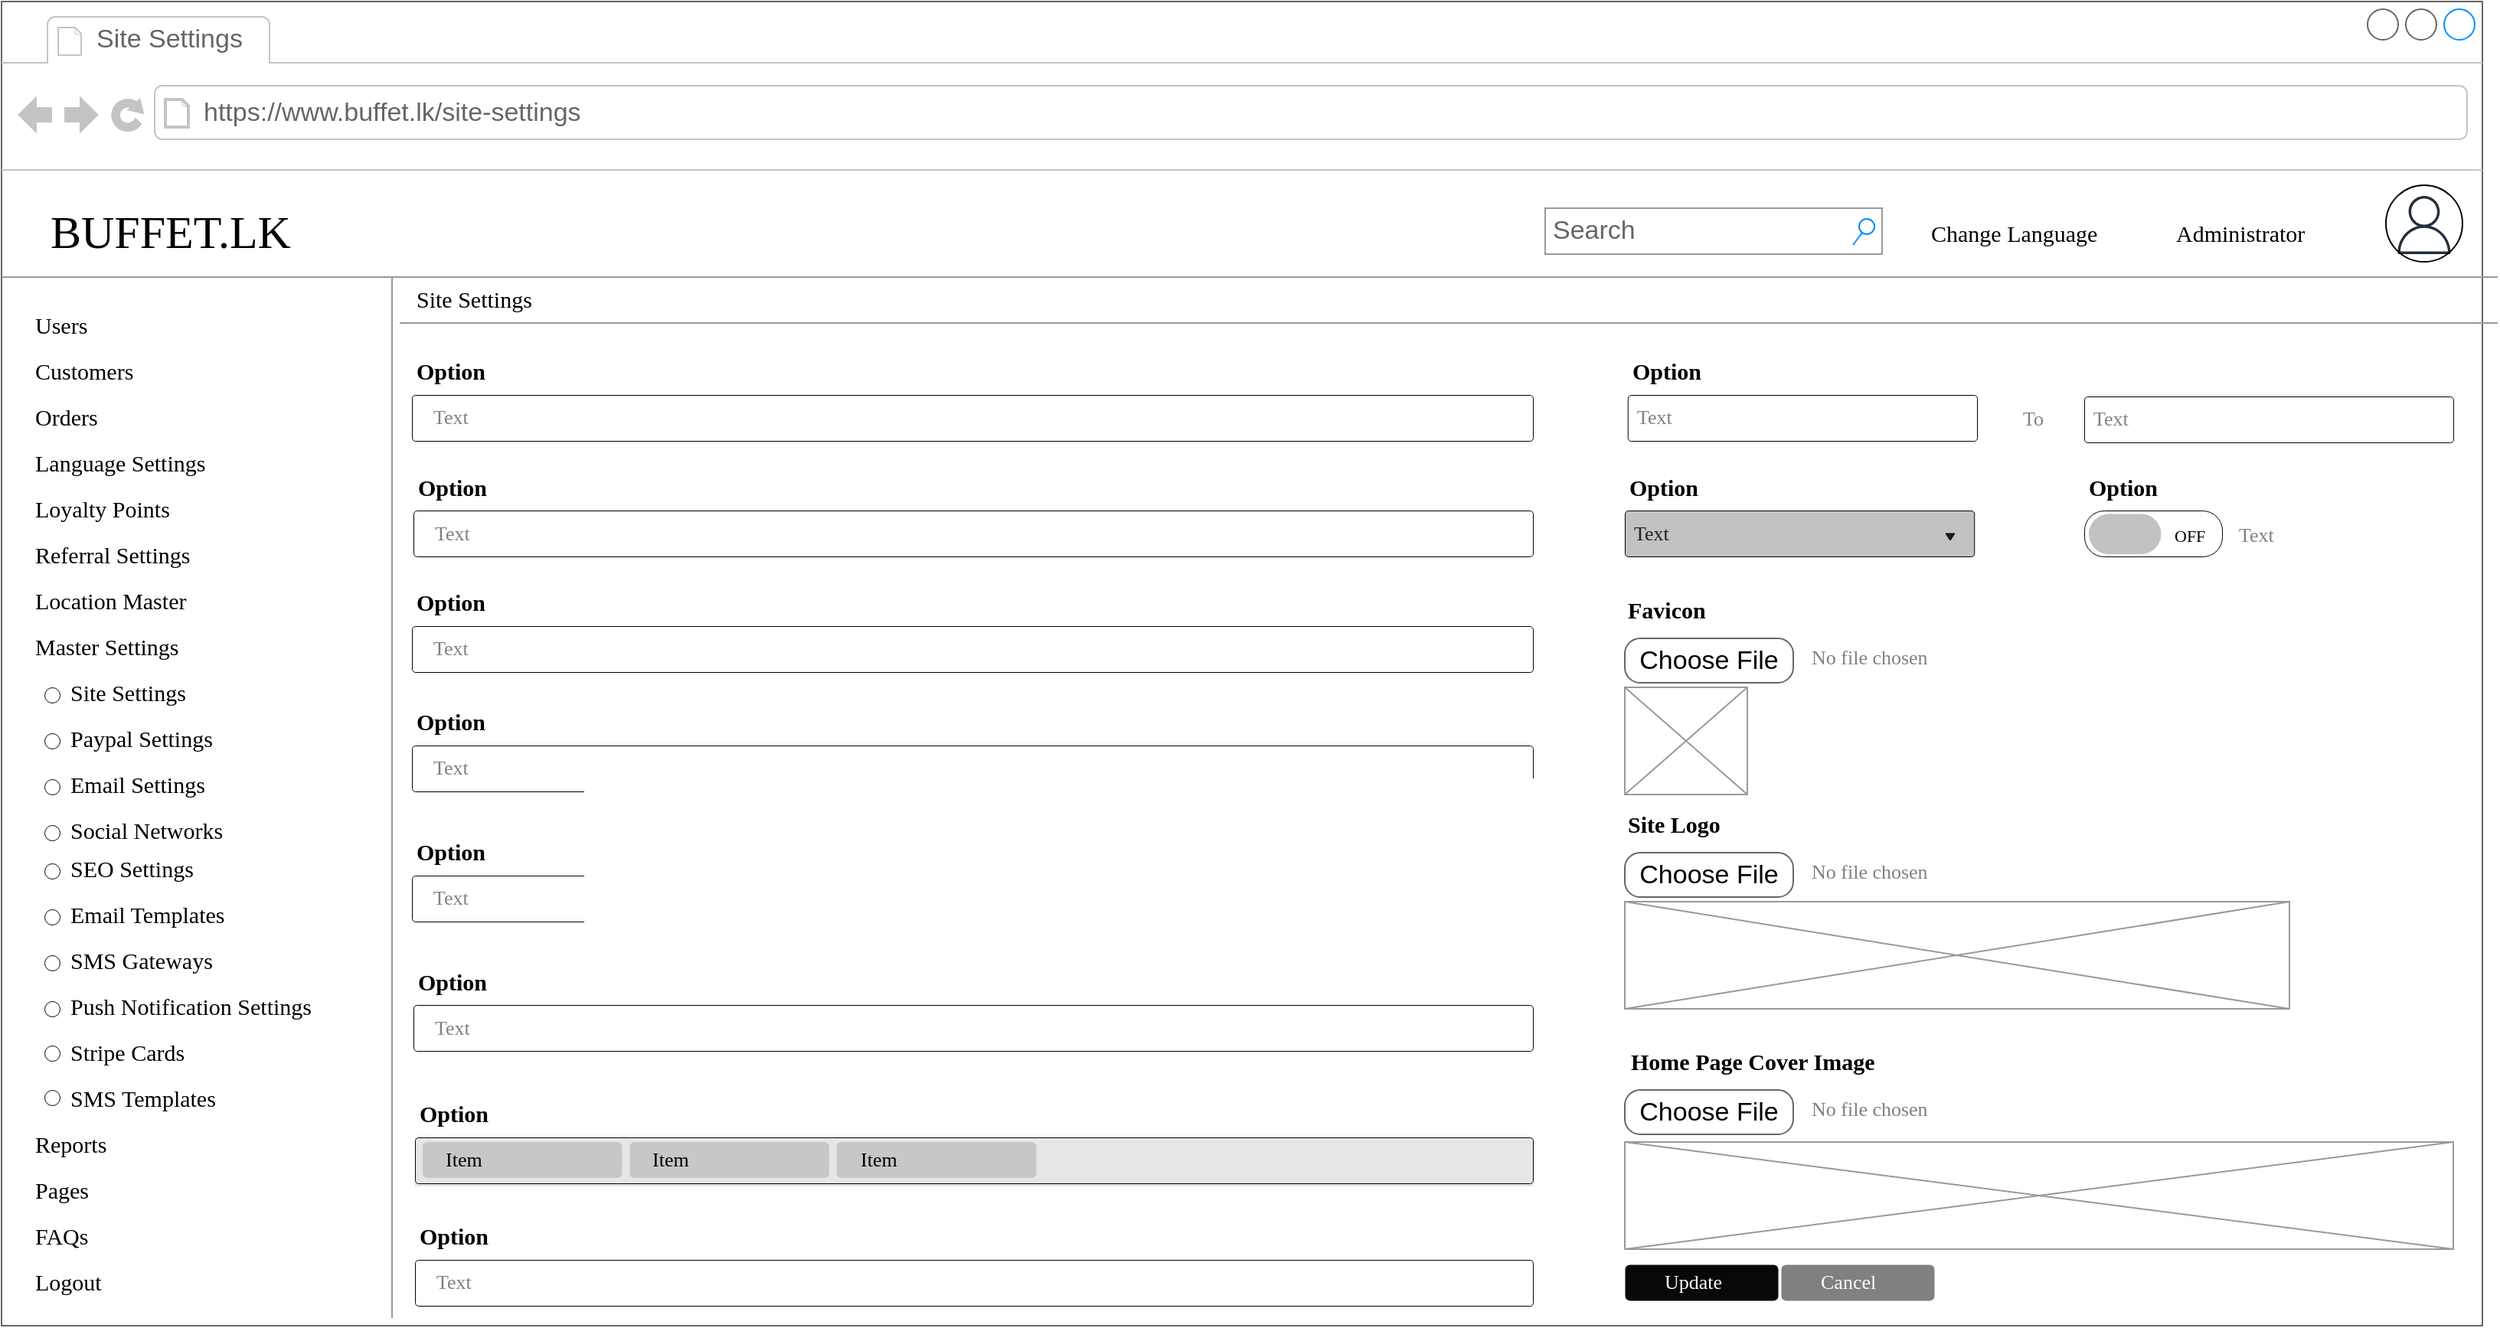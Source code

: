 <mxfile version="16.5.2" type="github" pages="2">
  <diagram name="Page-1" id="2cc2dc42-3aac-f2a9-1cec-7a8b7cbee084">
    <mxGraphModel dx="2370" dy="1257" grid="1" gridSize="10" guides="1" tooltips="1" connect="1" arrows="1" fold="1" page="1" pageScale="1" pageWidth="1600" pageHeight="900" background="none" math="0" shadow="0">
      <root>
        <mxCell id="0" />
        <mxCell id="1" parent="0" />
        <mxCell id="7026571954dc6520-1" value="" style="strokeWidth=1;shadow=0;dashed=0;align=center;html=1;shape=mxgraph.mockup.containers.browserWindow;rSize=0;strokeColor=#666666;mainText=,;recursiveResize=0;rounded=0;labelBackgroundColor=none;fontFamily=Verdana;fontSize=12" parent="1" vertex="1">
          <mxGeometry x="40" y="15" width="1620" height="865" as="geometry" />
        </mxCell>
        <mxCell id="7026571954dc6520-2" value="Site Settings" style="strokeWidth=1;shadow=0;dashed=0;align=center;html=1;shape=mxgraph.mockup.containers.anchor;fontSize=17;fontColor=#666666;align=left;" parent="7026571954dc6520-1" vertex="1">
          <mxGeometry x="60" y="12" width="110" height="26" as="geometry" />
        </mxCell>
        <mxCell id="7026571954dc6520-3" value="https://www.buffet.lk/site-settings" style="strokeWidth=1;shadow=0;dashed=0;align=center;html=1;shape=mxgraph.mockup.containers.anchor;rSize=0;fontSize=17;fontColor=#666666;align=left;" parent="7026571954dc6520-1" vertex="1">
          <mxGeometry x="130" y="60" width="250" height="26" as="geometry" />
        </mxCell>
        <mxCell id="7026571954dc6520-4" value="BUFFET.LK" style="text;html=1;points=[];align=left;verticalAlign=top;spacingTop=-4;fontSize=30;fontFamily=Verdana" parent="7026571954dc6520-1" vertex="1">
          <mxGeometry x="30" y="130" width="170" height="50" as="geometry" />
        </mxCell>
        <mxCell id="7026571954dc6520-6" value="Change Language" style="text;html=1;points=[];align=left;verticalAlign=top;spacingTop=-4;fontSize=15;fontFamily=Verdana" parent="7026571954dc6520-1" vertex="1">
          <mxGeometry x="1258" y="140" width="170" height="30" as="geometry" />
        </mxCell>
        <mxCell id="7026571954dc6520-10" value="Administrator" style="text;html=1;points=[];align=left;verticalAlign=top;spacingTop=-4;fontSize=15;fontFamily=Verdana" parent="7026571954dc6520-1" vertex="1">
          <mxGeometry x="1418" y="140" width="170" height="30" as="geometry" />
        </mxCell>
        <mxCell id="7026571954dc6520-14" value="Search" style="strokeWidth=1;shadow=0;dashed=0;align=center;html=1;shape=mxgraph.mockup.forms.searchBox;strokeColor=#999999;mainText=;strokeColor2=#008cff;fontColor=#666666;fontSize=17;align=left;spacingLeft=3;rounded=0;labelBackgroundColor=none;" parent="7026571954dc6520-1" vertex="1">
          <mxGeometry x="1008" y="135" width="220" height="30" as="geometry" />
        </mxCell>
        <mxCell id="7026571954dc6520-15" value="" style="verticalLabelPosition=bottom;shadow=0;dashed=0;align=center;html=1;verticalAlign=top;strokeWidth=1;shape=mxgraph.mockup.markup.line;strokeColor=#999999;rounded=0;labelBackgroundColor=none;fillColor=#ffffff;fontFamily=Verdana;fontSize=12;fontColor=#000000;" parent="7026571954dc6520-1" vertex="1">
          <mxGeometry y="170" width="1630" height="20" as="geometry" />
        </mxCell>
        <mxCell id="7026571954dc6520-16" value="Users" style="text;html=1;points=[];align=left;verticalAlign=top;spacingTop=-4;fontSize=15;fontFamily=Verdana" parent="7026571954dc6520-1" vertex="1">
          <mxGeometry x="20" y="200" width="210" height="30" as="geometry" />
        </mxCell>
        <mxCell id="7026571954dc6520-21" value="" style="verticalLabelPosition=bottom;shadow=0;dashed=0;align=center;html=1;verticalAlign=top;strokeWidth=1;shape=mxgraph.mockup.markup.line;strokeColor=#999999;rounded=0;labelBackgroundColor=none;fillColor=#ffffff;fontFamily=Verdana;fontSize=12;fontColor=#000000;rotation=-90;" parent="7026571954dc6520-1" vertex="1">
          <mxGeometry x="-85" y="510" width="680" height="20" as="geometry" />
        </mxCell>
        <mxCell id="7026571954dc6520-22" value="" style="verticalLabelPosition=bottom;shadow=0;dashed=0;align=center;html=1;verticalAlign=top;strokeWidth=1;shape=mxgraph.mockup.graphics.simpleIcon;strokeColor=#999999;fillColor=#ffffff;rounded=0;labelBackgroundColor=none;fontFamily=Verdana;fontSize=12;fontColor=#000000;" parent="7026571954dc6520-1" vertex="1">
          <mxGeometry x="1060" y="745" width="541" height="70" as="geometry" />
        </mxCell>
        <mxCell id="ANbJGIZtzcR_OAR0ISue-6" value="" style="sketch=0;outlineConnect=0;fontColor=#232F3E;gradientColor=none;fillColor=#232F3D;strokeColor=none;dashed=0;verticalLabelPosition=bottom;verticalAlign=top;align=center;html=1;fontSize=12;fontStyle=0;aspect=fixed;pointerEvents=1;shape=mxgraph.aws4.user;" vertex="1" parent="7026571954dc6520-1">
          <mxGeometry x="1563" y="127" width="38" height="38" as="geometry" />
        </mxCell>
        <mxCell id="ANbJGIZtzcR_OAR0ISue-4" value="" style="ellipse;whiteSpace=wrap;html=1;aspect=fixed;fillColor=none;" vertex="1" parent="7026571954dc6520-1">
          <mxGeometry x="1557" y="120" width="50" height="50" as="geometry" />
        </mxCell>
        <mxCell id="ANbJGIZtzcR_OAR0ISue-7" value="Customers" style="text;html=1;points=[];align=left;verticalAlign=top;spacingTop=-4;fontSize=15;fontFamily=Verdana" vertex="1" parent="7026571954dc6520-1">
          <mxGeometry x="20" y="230" width="210" height="30" as="geometry" />
        </mxCell>
        <mxCell id="ANbJGIZtzcR_OAR0ISue-8" value="Orders" style="text;html=1;points=[];align=left;verticalAlign=top;spacingTop=-4;fontSize=15;fontFamily=Verdana" vertex="1" parent="7026571954dc6520-1">
          <mxGeometry x="20" y="260" width="210" height="30" as="geometry" />
        </mxCell>
        <mxCell id="ANbJGIZtzcR_OAR0ISue-9" value="Language Settings" style="text;html=1;points=[];align=left;verticalAlign=top;spacingTop=-4;fontSize=15;fontFamily=Verdana" vertex="1" parent="7026571954dc6520-1">
          <mxGeometry x="20" y="290" width="210" height="30" as="geometry" />
        </mxCell>
        <mxCell id="ANbJGIZtzcR_OAR0ISue-10" value="Loyalty Points" style="text;html=1;points=[];align=left;verticalAlign=top;spacingTop=-4;fontSize=15;fontFamily=Verdana" vertex="1" parent="7026571954dc6520-1">
          <mxGeometry x="20" y="320" width="210" height="30" as="geometry" />
        </mxCell>
        <mxCell id="ANbJGIZtzcR_OAR0ISue-11" value="Referral Settings" style="text;html=1;points=[];align=left;verticalAlign=top;spacingTop=-4;fontSize=15;fontFamily=Verdana" vertex="1" parent="7026571954dc6520-1">
          <mxGeometry x="20" y="350" width="210" height="30" as="geometry" />
        </mxCell>
        <mxCell id="ANbJGIZtzcR_OAR0ISue-12" value="Location Master" style="text;html=1;points=[];align=left;verticalAlign=top;spacingTop=-4;fontSize=15;fontFamily=Verdana" vertex="1" parent="7026571954dc6520-1">
          <mxGeometry x="20" y="380" width="210" height="30" as="geometry" />
        </mxCell>
        <mxCell id="ANbJGIZtzcR_OAR0ISue-13" value="Social Networks" style="text;html=1;points=[];align=left;verticalAlign=top;spacingTop=-4;fontSize=15;fontFamily=Verdana" vertex="1" parent="7026571954dc6520-1">
          <mxGeometry x="43" y="530" width="210" height="30" as="geometry" />
        </mxCell>
        <mxCell id="ANbJGIZtzcR_OAR0ISue-14" value="Email Settings" style="text;html=1;points=[];align=left;verticalAlign=top;spacingTop=-4;fontSize=15;fontFamily=Verdana" vertex="1" parent="7026571954dc6520-1">
          <mxGeometry x="43" y="500" width="210" height="30" as="geometry" />
        </mxCell>
        <mxCell id="ANbJGIZtzcR_OAR0ISue-15" value="Paypal Settings" style="text;html=1;points=[];align=left;verticalAlign=top;spacingTop=-4;fontSize=15;fontFamily=Verdana" vertex="1" parent="7026571954dc6520-1">
          <mxGeometry x="43" y="470" width="210" height="30" as="geometry" />
        </mxCell>
        <mxCell id="ANbJGIZtzcR_OAR0ISue-16" value="Site Settings" style="text;html=1;points=[];align=left;verticalAlign=top;spacingTop=-4;fontSize=15;fontFamily=Verdana" vertex="1" parent="7026571954dc6520-1">
          <mxGeometry x="43" y="440" width="210" height="30" as="geometry" />
        </mxCell>
        <mxCell id="ANbJGIZtzcR_OAR0ISue-17" value="Master Settings" style="text;html=1;points=[];align=left;verticalAlign=top;spacingTop=-4;fontSize=15;fontFamily=Verdana" vertex="1" parent="7026571954dc6520-1">
          <mxGeometry x="20" y="410" width="210" height="30" as="geometry" />
        </mxCell>
        <mxCell id="ANbJGIZtzcR_OAR0ISue-18" value="SEO Settings" style="text;html=1;points=[];align=left;verticalAlign=top;spacingTop=-4;fontSize=15;fontFamily=Verdana" vertex="1" parent="7026571954dc6520-1">
          <mxGeometry x="43" y="555" width="210" height="30" as="geometry" />
        </mxCell>
        <mxCell id="ANbJGIZtzcR_OAR0ISue-19" value="SMS Templates" style="text;html=1;points=[];align=left;verticalAlign=top;spacingTop=-4;fontSize=15;fontFamily=Verdana" vertex="1" parent="7026571954dc6520-1">
          <mxGeometry x="43" y="705" width="210" height="30" as="geometry" />
        </mxCell>
        <mxCell id="ANbJGIZtzcR_OAR0ISue-20" value="Stripe Cards" style="text;html=1;points=[];align=left;verticalAlign=top;spacingTop=-4;fontSize=15;fontFamily=Verdana" vertex="1" parent="7026571954dc6520-1">
          <mxGeometry x="43" y="675" width="210" height="30" as="geometry" />
        </mxCell>
        <mxCell id="ANbJGIZtzcR_OAR0ISue-21" value="Push Notification Settings" style="text;html=1;points=[];align=left;verticalAlign=top;spacingTop=-4;fontSize=15;fontFamily=Verdana" vertex="1" parent="7026571954dc6520-1">
          <mxGeometry x="43" y="645" width="210" height="30" as="geometry" />
        </mxCell>
        <mxCell id="ANbJGIZtzcR_OAR0ISue-22" value="SMS Gateways" style="text;html=1;points=[];align=left;verticalAlign=top;spacingTop=-4;fontSize=15;fontFamily=Verdana" vertex="1" parent="7026571954dc6520-1">
          <mxGeometry x="43" y="615" width="210" height="30" as="geometry" />
        </mxCell>
        <mxCell id="ANbJGIZtzcR_OAR0ISue-23" value="Email Templates" style="text;html=1;points=[];align=left;verticalAlign=top;spacingTop=-4;fontSize=15;fontFamily=Verdana" vertex="1" parent="7026571954dc6520-1">
          <mxGeometry x="43" y="585" width="210" height="30" as="geometry" />
        </mxCell>
        <mxCell id="ANbJGIZtzcR_OAR0ISue-24" value="Reports" style="text;html=1;points=[];align=left;verticalAlign=top;spacingTop=-4;fontSize=15;fontFamily=Verdana" vertex="1" parent="7026571954dc6520-1">
          <mxGeometry x="20" y="735" width="210" height="30" as="geometry" />
        </mxCell>
        <mxCell id="ANbJGIZtzcR_OAR0ISue-27" value="Logout" style="text;html=1;points=[];align=left;verticalAlign=top;spacingTop=-4;fontSize=15;fontFamily=Verdana" vertex="1" parent="7026571954dc6520-1">
          <mxGeometry x="20" y="825" width="210" height="30" as="geometry" />
        </mxCell>
        <mxCell id="ANbJGIZtzcR_OAR0ISue-28" value="FAQs" style="text;html=1;points=[];align=left;verticalAlign=top;spacingTop=-4;fontSize=15;fontFamily=Verdana" vertex="1" parent="7026571954dc6520-1">
          <mxGeometry x="20" y="795" width="210" height="30" as="geometry" />
        </mxCell>
        <mxCell id="ANbJGIZtzcR_OAR0ISue-29" value="Pages" style="text;html=1;points=[];align=left;verticalAlign=top;spacingTop=-4;fontSize=15;fontFamily=Verdana" vertex="1" parent="7026571954dc6520-1">
          <mxGeometry x="20" y="765" width="210" height="30" as="geometry" />
        </mxCell>
        <mxCell id="ANbJGIZtzcR_OAR0ISue-30" value="" style="ellipse;whiteSpace=wrap;html=1;aspect=fixed;fillColor=default;strokeWidth=0.5;" vertex="1" parent="7026571954dc6520-1">
          <mxGeometry x="28" y="448" width="10" height="10" as="geometry" />
        </mxCell>
        <mxCell id="ANbJGIZtzcR_OAR0ISue-31" value="" style="ellipse;whiteSpace=wrap;html=1;aspect=fixed;fillColor=default;strokeWidth=0.5;" vertex="1" parent="7026571954dc6520-1">
          <mxGeometry x="28" y="478" width="10" height="10" as="geometry" />
        </mxCell>
        <mxCell id="ANbJGIZtzcR_OAR0ISue-32" value="" style="ellipse;whiteSpace=wrap;html=1;aspect=fixed;fillColor=default;strokeWidth=0.5;" vertex="1" parent="7026571954dc6520-1">
          <mxGeometry x="28" y="508" width="10" height="10" as="geometry" />
        </mxCell>
        <mxCell id="ANbJGIZtzcR_OAR0ISue-33" value="" style="ellipse;whiteSpace=wrap;html=1;aspect=fixed;fillColor=default;strokeWidth=0.5;" vertex="1" parent="7026571954dc6520-1">
          <mxGeometry x="28" y="538" width="10" height="10" as="geometry" />
        </mxCell>
        <mxCell id="ANbJGIZtzcR_OAR0ISue-34" value="" style="ellipse;whiteSpace=wrap;html=1;aspect=fixed;fillColor=default;strokeWidth=0.5;" vertex="1" parent="7026571954dc6520-1">
          <mxGeometry x="28" y="563" width="10" height="10" as="geometry" />
        </mxCell>
        <mxCell id="ANbJGIZtzcR_OAR0ISue-35" value="" style="ellipse;whiteSpace=wrap;html=1;aspect=fixed;fillColor=default;strokeWidth=0.5;" vertex="1" parent="7026571954dc6520-1">
          <mxGeometry x="28" y="593" width="10" height="10" as="geometry" />
        </mxCell>
        <mxCell id="ANbJGIZtzcR_OAR0ISue-36" value="" style="ellipse;whiteSpace=wrap;html=1;aspect=fixed;fillColor=default;strokeWidth=0.5;" vertex="1" parent="7026571954dc6520-1">
          <mxGeometry x="28" y="623" width="10" height="10" as="geometry" />
        </mxCell>
        <mxCell id="ANbJGIZtzcR_OAR0ISue-37" value="" style="ellipse;whiteSpace=wrap;html=1;aspect=fixed;fillColor=default;strokeWidth=0.5;" vertex="1" parent="7026571954dc6520-1">
          <mxGeometry x="28" y="653" width="10" height="10" as="geometry" />
        </mxCell>
        <mxCell id="ANbJGIZtzcR_OAR0ISue-38" value="" style="ellipse;whiteSpace=wrap;html=1;aspect=fixed;fillColor=default;strokeWidth=0.5;" vertex="1" parent="7026571954dc6520-1">
          <mxGeometry x="28" y="682" width="10" height="10" as="geometry" />
        </mxCell>
        <mxCell id="ANbJGIZtzcR_OAR0ISue-39" value="" style="ellipse;whiteSpace=wrap;html=1;aspect=fixed;fillColor=default;strokeWidth=0.5;" vertex="1" parent="7026571954dc6520-1">
          <mxGeometry x="28" y="711" width="10" height="10" as="geometry" />
        </mxCell>
        <mxCell id="ANbJGIZtzcR_OAR0ISue-40" value="" style="verticalLabelPosition=bottom;shadow=0;dashed=0;align=center;html=1;verticalAlign=top;strokeWidth=1;shape=mxgraph.mockup.markup.line;strokeColor=#999999;rounded=0;labelBackgroundColor=none;fillColor=#ffffff;fontFamily=Verdana;fontSize=12;fontColor=#000000;" vertex="1" parent="7026571954dc6520-1">
          <mxGeometry x="260" y="200" width="1370" height="20" as="geometry" />
        </mxCell>
        <mxCell id="ANbJGIZtzcR_OAR0ISue-41" value="Site Settings" style="text;html=1;points=[];align=left;verticalAlign=top;spacingTop=-4;fontSize=15;fontFamily=Verdana" vertex="1" parent="7026571954dc6520-1">
          <mxGeometry x="269" y="183" width="170" height="30" as="geometry" />
        </mxCell>
        <mxCell id="ANbJGIZtzcR_OAR0ISue-46" value="" style="group" vertex="1" connectable="0" parent="7026571954dc6520-1">
          <mxGeometry x="268" y="230" width="732" height="59" as="geometry" />
        </mxCell>
        <mxCell id="ANbJGIZtzcR_OAR0ISue-42" value="&lt;b&gt;Option&lt;/b&gt;" style="text;html=1;points=[];align=left;verticalAlign=top;spacingTop=-4;fontSize=15;fontFamily=Verdana" vertex="1" parent="ANbJGIZtzcR_OAR0ISue-46">
          <mxGeometry x="1.179" width="200.386" height="30" as="geometry" />
        </mxCell>
        <mxCell id="ANbJGIZtzcR_OAR0ISue-45" value="" style="group" vertex="1" connectable="0" parent="ANbJGIZtzcR_OAR0ISue-46">
          <mxGeometry y="27" width="732" height="32" as="geometry" />
        </mxCell>
        <mxCell id="ANbJGIZtzcR_OAR0ISue-43" value="" style="rounded=1;whiteSpace=wrap;html=1;strokeWidth=0.5;fillColor=none;arcSize=7;" vertex="1" parent="ANbJGIZtzcR_OAR0ISue-45">
          <mxGeometry width="732" height="30" as="geometry" />
        </mxCell>
        <mxCell id="ANbJGIZtzcR_OAR0ISue-44" value="&lt;font style=&quot;font-size: 13px&quot; color=&quot;#808080&quot;&gt;Text&lt;/font&gt;" style="text;html=1;points=[];align=left;verticalAlign=top;spacingTop=-4;fontSize=15;fontFamily=Verdana" vertex="1" parent="ANbJGIZtzcR_OAR0ISue-45">
          <mxGeometry x="11.787" y="2" width="200.386" height="30" as="geometry" />
        </mxCell>
        <mxCell id="ANbJGIZtzcR_OAR0ISue-47" value="" style="group" vertex="1" connectable="0" parent="7026571954dc6520-1">
          <mxGeometry x="269" y="305.5" width="731" height="59" as="geometry" />
        </mxCell>
        <mxCell id="ANbJGIZtzcR_OAR0ISue-48" value="&lt;b&gt;Option&lt;/b&gt;" style="text;html=1;points=[];align=left;verticalAlign=top;spacingTop=-4;fontSize=15;fontFamily=Verdana" vertex="1" parent="ANbJGIZtzcR_OAR0ISue-47">
          <mxGeometry x="1.177" width="200.113" height="30" as="geometry" />
        </mxCell>
        <mxCell id="ANbJGIZtzcR_OAR0ISue-49" value="" style="group" vertex="1" connectable="0" parent="ANbJGIZtzcR_OAR0ISue-47">
          <mxGeometry y="27" width="731.0" height="32" as="geometry" />
        </mxCell>
        <mxCell id="ANbJGIZtzcR_OAR0ISue-50" value="" style="rounded=1;whiteSpace=wrap;html=1;strokeWidth=0.5;fillColor=none;arcSize=7;" vertex="1" parent="ANbJGIZtzcR_OAR0ISue-49">
          <mxGeometry width="731.0" height="30" as="geometry" />
        </mxCell>
        <mxCell id="ANbJGIZtzcR_OAR0ISue-51" value="&lt;font style=&quot;font-size: 13px&quot; color=&quot;#808080&quot;&gt;Text&lt;/font&gt;" style="text;html=1;points=[];align=left;verticalAlign=top;spacingTop=-4;fontSize=15;fontFamily=Verdana" vertex="1" parent="ANbJGIZtzcR_OAR0ISue-49">
          <mxGeometry x="11.771" y="2" width="200.113" height="30" as="geometry" />
        </mxCell>
        <mxCell id="ANbJGIZtzcR_OAR0ISue-52" value="" style="group" vertex="1" connectable="0" parent="7026571954dc6520-1">
          <mxGeometry x="268" y="381" width="732" height="59" as="geometry" />
        </mxCell>
        <mxCell id="ANbJGIZtzcR_OAR0ISue-53" value="&lt;b&gt;Option&lt;/b&gt;" style="text;html=1;points=[];align=left;verticalAlign=top;spacingTop=-4;fontSize=15;fontFamily=Verdana" vertex="1" parent="ANbJGIZtzcR_OAR0ISue-52">
          <mxGeometry x="1.179" width="200.386" height="30" as="geometry" />
        </mxCell>
        <mxCell id="ANbJGIZtzcR_OAR0ISue-54" value="" style="group" vertex="1" connectable="0" parent="ANbJGIZtzcR_OAR0ISue-52">
          <mxGeometry y="27" width="732.0" height="32" as="geometry" />
        </mxCell>
        <mxCell id="ANbJGIZtzcR_OAR0ISue-55" value="" style="rounded=1;whiteSpace=wrap;html=1;strokeWidth=0.5;fillColor=none;arcSize=7;" vertex="1" parent="ANbJGIZtzcR_OAR0ISue-54">
          <mxGeometry width="732.0" height="30" as="geometry" />
        </mxCell>
        <mxCell id="ANbJGIZtzcR_OAR0ISue-56" value="&lt;font style=&quot;font-size: 13px&quot; color=&quot;#808080&quot;&gt;Text&lt;/font&gt;" style="text;html=1;points=[];align=left;verticalAlign=top;spacingTop=-4;fontSize=15;fontFamily=Verdana" vertex="1" parent="ANbJGIZtzcR_OAR0ISue-54">
          <mxGeometry x="11.787" y="2" width="200.386" height="30" as="geometry" />
        </mxCell>
        <mxCell id="ANbJGIZtzcR_OAR0ISue-57" value="" style="group" vertex="1" connectable="0" parent="7026571954dc6520-1">
          <mxGeometry x="268" y="459" width="732" height="59" as="geometry" />
        </mxCell>
        <mxCell id="ANbJGIZtzcR_OAR0ISue-58" value="&lt;b&gt;Option&lt;/b&gt;" style="text;html=1;points=[];align=left;verticalAlign=top;spacingTop=-4;fontSize=15;fontFamily=Verdana" vertex="1" parent="ANbJGIZtzcR_OAR0ISue-57">
          <mxGeometry x="1.179" width="200.386" height="30" as="geometry" />
        </mxCell>
        <mxCell id="ANbJGIZtzcR_OAR0ISue-59" value="" style="group" vertex="1" connectable="0" parent="ANbJGIZtzcR_OAR0ISue-57">
          <mxGeometry y="27" width="732.0" height="32" as="geometry" />
        </mxCell>
        <mxCell id="ANbJGIZtzcR_OAR0ISue-60" value="" style="rounded=1;whiteSpace=wrap;html=1;strokeWidth=0.5;fillColor=none;arcSize=7;" vertex="1" parent="ANbJGIZtzcR_OAR0ISue-59">
          <mxGeometry width="732.0" height="30" as="geometry" />
        </mxCell>
        <mxCell id="ANbJGIZtzcR_OAR0ISue-61" value="&lt;font style=&quot;font-size: 13px&quot; color=&quot;#808080&quot;&gt;Text&lt;/font&gt;" style="text;html=1;points=[];align=left;verticalAlign=top;spacingTop=-4;fontSize=15;fontFamily=Verdana" vertex="1" parent="ANbJGIZtzcR_OAR0ISue-59">
          <mxGeometry x="11.787" y="2" width="200.386" height="30" as="geometry" />
        </mxCell>
        <mxCell id="ANbJGIZtzcR_OAR0ISue-62" value="" style="group" vertex="1" connectable="0" parent="7026571954dc6520-1">
          <mxGeometry x="268" y="544" width="732" height="59" as="geometry" />
        </mxCell>
        <mxCell id="ANbJGIZtzcR_OAR0ISue-63" value="&lt;b&gt;Option&lt;/b&gt;" style="text;html=1;points=[];align=left;verticalAlign=top;spacingTop=-4;fontSize=15;fontFamily=Verdana" vertex="1" parent="ANbJGIZtzcR_OAR0ISue-62">
          <mxGeometry x="1.179" width="200.386" height="30" as="geometry" />
        </mxCell>
        <mxCell id="ANbJGIZtzcR_OAR0ISue-64" value="" style="group" vertex="1" connectable="0" parent="ANbJGIZtzcR_OAR0ISue-62">
          <mxGeometry y="27" width="732.0" height="32" as="geometry" />
        </mxCell>
        <mxCell id="ANbJGIZtzcR_OAR0ISue-65" value="" style="rounded=1;whiteSpace=wrap;html=1;strokeWidth=0.5;fillColor=none;arcSize=7;" vertex="1" parent="ANbJGIZtzcR_OAR0ISue-64">
          <mxGeometry width="732.0" height="30" as="geometry" />
        </mxCell>
        <mxCell id="ANbJGIZtzcR_OAR0ISue-66" value="&lt;font style=&quot;font-size: 13px&quot; color=&quot;#808080&quot;&gt;Text&lt;/font&gt;" style="text;html=1;points=[];align=left;verticalAlign=top;spacingTop=-4;fontSize=15;fontFamily=Verdana" vertex="1" parent="ANbJGIZtzcR_OAR0ISue-64">
          <mxGeometry x="11.787" y="2" width="200.386" height="30" as="geometry" />
        </mxCell>
        <mxCell id="ANbJGIZtzcR_OAR0ISue-67" value="" style="group" vertex="1" connectable="0" parent="7026571954dc6520-1">
          <mxGeometry x="269" y="628.5" width="731" height="59" as="geometry" />
        </mxCell>
        <mxCell id="ANbJGIZtzcR_OAR0ISue-68" value="&lt;b&gt;Option&lt;/b&gt;" style="text;html=1;points=[];align=left;verticalAlign=top;spacingTop=-4;fontSize=15;fontFamily=Verdana" vertex="1" parent="ANbJGIZtzcR_OAR0ISue-67">
          <mxGeometry x="1.177" width="200.113" height="30" as="geometry" />
        </mxCell>
        <mxCell id="ANbJGIZtzcR_OAR0ISue-69" value="" style="group" vertex="1" connectable="0" parent="ANbJGIZtzcR_OAR0ISue-67">
          <mxGeometry y="27" width="731.0" height="32" as="geometry" />
        </mxCell>
        <mxCell id="ANbJGIZtzcR_OAR0ISue-70" value="" style="rounded=1;whiteSpace=wrap;html=1;strokeWidth=0.5;fillColor=none;arcSize=7;" vertex="1" parent="ANbJGIZtzcR_OAR0ISue-69">
          <mxGeometry width="731.0" height="30" as="geometry" />
        </mxCell>
        <mxCell id="ANbJGIZtzcR_OAR0ISue-71" value="&lt;font style=&quot;font-size: 13px&quot; color=&quot;#808080&quot;&gt;Text&lt;/font&gt;" style="text;html=1;points=[];align=left;verticalAlign=top;spacingTop=-4;fontSize=15;fontFamily=Verdana" vertex="1" parent="ANbJGIZtzcR_OAR0ISue-69">
          <mxGeometry x="11.771" y="2" width="200.113" height="30" as="geometry" />
        </mxCell>
        <mxCell id="ANbJGIZtzcR_OAR0ISue-72" value="" style="group;fillColor=default;container=0;" vertex="1" connectable="0" parent="7026571954dc6520-1">
          <mxGeometry x="270" y="715" width="730" height="68" as="geometry" />
        </mxCell>
        <mxCell id="ANbJGIZtzcR_OAR0ISue-77" value="" style="group" vertex="1" connectable="0" parent="7026571954dc6520-1">
          <mxGeometry x="270" y="795" width="730" height="59" as="geometry" />
        </mxCell>
        <mxCell id="ANbJGIZtzcR_OAR0ISue-78" value="&lt;b&gt;Option&lt;/b&gt;" style="text;html=1;points=[];align=left;verticalAlign=top;spacingTop=-4;fontSize=15;fontFamily=Verdana" vertex="1" parent="ANbJGIZtzcR_OAR0ISue-77">
          <mxGeometry x="1.176" width="199.839" height="30" as="geometry" />
        </mxCell>
        <mxCell id="ANbJGIZtzcR_OAR0ISue-79" value="" style="group" vertex="1" connectable="0" parent="ANbJGIZtzcR_OAR0ISue-77">
          <mxGeometry y="27" width="730.0" height="32" as="geometry" />
        </mxCell>
        <mxCell id="ANbJGIZtzcR_OAR0ISue-80" value="" style="rounded=1;whiteSpace=wrap;html=1;strokeWidth=0.5;fillColor=none;arcSize=7;" vertex="1" parent="ANbJGIZtzcR_OAR0ISue-79">
          <mxGeometry width="730.0" height="30" as="geometry" />
        </mxCell>
        <mxCell id="ANbJGIZtzcR_OAR0ISue-81" value="&lt;font style=&quot;font-size: 13px&quot; color=&quot;#808080&quot;&gt;Text&lt;/font&gt;" style="text;html=1;points=[];align=left;verticalAlign=top;spacingTop=-4;fontSize=15;fontFamily=Verdana" vertex="1" parent="ANbJGIZtzcR_OAR0ISue-79">
          <mxGeometry x="11.755" y="2" width="199.839" height="30" as="geometry" />
        </mxCell>
        <mxCell id="Xwb90HfcSQhMZAElpGEc-1" value="Choose File" style="strokeWidth=1;shadow=0;dashed=0;align=center;html=1;shape=mxgraph.mockup.buttons.button;strokeColor=#666666;mainText=;buttonStyle=round;fontSize=17;fontStyle=0;fillColor=none;whiteSpace=wrap;rounded=0;labelBackgroundColor=none;" vertex="1" parent="7026571954dc6520-1">
          <mxGeometry x="1060" y="711" width="110" height="29" as="geometry" />
        </mxCell>
        <mxCell id="Xwb90HfcSQhMZAElpGEc-2" value="&lt;font style=&quot;font-size: 13px&quot; color=&quot;#808080&quot;&gt;No file chosen&lt;/font&gt;" style="text;html=1;points=[];align=left;verticalAlign=top;spacingTop=-4;fontSize=15;fontFamily=Verdana" vertex="1" parent="7026571954dc6520-1">
          <mxGeometry x="1179.995" y="711" width="199.839" height="30" as="geometry" />
        </mxCell>
        <mxCell id="Xwb90HfcSQhMZAElpGEc-4" value="" style="group" vertex="1" connectable="0" parent="7026571954dc6520-1">
          <mxGeometry x="1060" y="825" width="100" height="25" as="geometry" />
        </mxCell>
        <mxCell id="Xwb90HfcSQhMZAElpGEc-5" value="" style="rounded=1;whiteSpace=wrap;html=1;strokeWidth=0.5;fillColor=#080808;arcSize=13;strokeColor=none;" vertex="1" parent="Xwb90HfcSQhMZAElpGEc-4">
          <mxGeometry width="100" height="23.438" as="geometry" />
        </mxCell>
        <mxCell id="Xwb90HfcSQhMZAElpGEc-6" value="&lt;font style=&quot;font-size: 13px&quot; color=&quot;#ffffff&quot;&gt;Update&lt;/font&gt;" style="text;html=1;points=[];align=left;verticalAlign=top;spacingTop=-4;fontSize=15;fontFamily=Verdana" vertex="1" parent="Xwb90HfcSQhMZAElpGEc-4">
          <mxGeometry x="24.15" y="-1" width="53.69" height="23.44" as="geometry" />
        </mxCell>
        <mxCell id="Xwb90HfcSQhMZAElpGEc-9" value="" style="verticalLabelPosition=bottom;shadow=0;dashed=0;align=center;html=1;verticalAlign=top;strokeWidth=1;shape=mxgraph.mockup.graphics.simpleIcon;strokeColor=#999999;fillColor=#ffffff;rounded=0;labelBackgroundColor=none;fontFamily=Verdana;fontSize=12;fontColor=#000000;" vertex="1" parent="7026571954dc6520-1">
          <mxGeometry x="1060" y="588" width="434" height="70" as="geometry" />
        </mxCell>
        <mxCell id="Xwb90HfcSQhMZAElpGEc-10" value="Choose File" style="strokeWidth=1;shadow=0;dashed=0;align=center;html=1;shape=mxgraph.mockup.buttons.button;strokeColor=#666666;mainText=;buttonStyle=round;fontSize=17;fontStyle=0;fillColor=none;whiteSpace=wrap;rounded=0;labelBackgroundColor=none;" vertex="1" parent="7026571954dc6520-1">
          <mxGeometry x="1060" y="556" width="110" height="29" as="geometry" />
        </mxCell>
        <mxCell id="Xwb90HfcSQhMZAElpGEc-11" value="&lt;font style=&quot;font-size: 13px&quot; color=&quot;#808080&quot;&gt;No file chosen&lt;/font&gt;" style="text;html=1;points=[];align=left;verticalAlign=top;spacingTop=-4;fontSize=15;fontFamily=Verdana" vertex="1" parent="7026571954dc6520-1">
          <mxGeometry x="1179.995" y="556" width="199.839" height="30" as="geometry" />
        </mxCell>
        <mxCell id="Xwb90HfcSQhMZAElpGEc-12" value="&lt;b&gt;Home Page Cover Image&lt;/b&gt;" style="text;html=1;points=[];align=left;verticalAlign=top;spacingTop=-4;fontSize=15;fontFamily=Verdana" vertex="1" parent="7026571954dc6520-1">
          <mxGeometry x="1061.887" y="681" width="200.113" height="30" as="geometry" />
        </mxCell>
        <mxCell id="Xwb90HfcSQhMZAElpGEc-13" value="&lt;b&gt;Site Logo&lt;/b&gt;" style="text;html=1;points=[];align=left;verticalAlign=top;spacingTop=-4;fontSize=15;fontFamily=Verdana" vertex="1" parent="7026571954dc6520-1">
          <mxGeometry x="1059.997" y="526" width="200.113" height="30" as="geometry" />
        </mxCell>
        <mxCell id="Xwb90HfcSQhMZAElpGEc-14" value="&lt;b&gt;Favicon&lt;/b&gt;" style="text;html=1;points=[];align=left;verticalAlign=top;spacingTop=-4;fontSize=15;fontFamily=Verdana" vertex="1" parent="7026571954dc6520-1">
          <mxGeometry x="1059.997" y="386" width="200.113" height="30" as="geometry" />
        </mxCell>
        <mxCell id="Xwb90HfcSQhMZAElpGEc-15" value="Choose File" style="strokeWidth=1;shadow=0;dashed=0;align=center;html=1;shape=mxgraph.mockup.buttons.button;strokeColor=#666666;mainText=;buttonStyle=round;fontSize=17;fontStyle=0;fillColor=none;whiteSpace=wrap;rounded=0;labelBackgroundColor=none;" vertex="1" parent="7026571954dc6520-1">
          <mxGeometry x="1060" y="416" width="110" height="29" as="geometry" />
        </mxCell>
        <mxCell id="Xwb90HfcSQhMZAElpGEc-16" value="&lt;font style=&quot;font-size: 13px&quot; color=&quot;#808080&quot;&gt;No file chosen&lt;/font&gt;" style="text;html=1;points=[];align=left;verticalAlign=top;spacingTop=-4;fontSize=15;fontFamily=Verdana" vertex="1" parent="7026571954dc6520-1">
          <mxGeometry x="1179.995" y="416" width="199.839" height="30" as="geometry" />
        </mxCell>
        <mxCell id="Xwb90HfcSQhMZAElpGEc-17" value="" style="verticalLabelPosition=bottom;shadow=0;dashed=0;align=center;html=1;verticalAlign=top;strokeWidth=1;shape=mxgraph.mockup.graphics.simpleIcon;strokeColor=#999999;fillColor=#ffffff;rounded=0;labelBackgroundColor=none;fontFamily=Verdana;fontSize=12;fontColor=#000000;" vertex="1" parent="7026571954dc6520-1">
          <mxGeometry x="1060" y="448" width="80" height="70" as="geometry" />
        </mxCell>
        <mxCell id="Xwb90HfcSQhMZAElpGEc-19" value="&lt;b&gt;Option&lt;/b&gt;" style="text;html=1;points=[];align=left;verticalAlign=top;spacingTop=-4;fontSize=15;fontFamily=Verdana" vertex="1" parent="7026571954dc6520-1">
          <mxGeometry x="1062.615" y="230" width="123.188" height="30" as="geometry" />
        </mxCell>
        <mxCell id="Xwb90HfcSQhMZAElpGEc-20" value="" style="group" vertex="1" connectable="0" parent="7026571954dc6520-1">
          <mxGeometry x="1061.89" y="257" width="228.11" height="32" as="geometry" />
        </mxCell>
        <mxCell id="Xwb90HfcSQhMZAElpGEc-21" value="" style="rounded=1;whiteSpace=wrap;html=1;strokeWidth=0.5;fillColor=none;arcSize=7;" vertex="1" parent="Xwb90HfcSQhMZAElpGEc-20">
          <mxGeometry width="228.11" height="30" as="geometry" />
        </mxCell>
        <mxCell id="Xwb90HfcSQhMZAElpGEc-22" value="&lt;font style=&quot;font-size: 13px&quot; color=&quot;#808080&quot;&gt;Text&lt;/font&gt;" style="text;html=1;points=[];align=left;verticalAlign=top;spacingTop=-4;fontSize=15;fontFamily=Verdana" vertex="1" parent="Xwb90HfcSQhMZAElpGEc-20">
          <mxGeometry x="3.673" y="2" width="62.446" height="30" as="geometry" />
        </mxCell>
        <mxCell id="Xwb90HfcSQhMZAElpGEc-25" value="" style="group" vertex="1" connectable="0" parent="7026571954dc6520-1">
          <mxGeometry x="1360" y="258" width="241" height="32" as="geometry" />
        </mxCell>
        <mxCell id="Xwb90HfcSQhMZAElpGEc-26" value="" style="rounded=1;whiteSpace=wrap;html=1;strokeWidth=0.5;fillColor=none;arcSize=7;" vertex="1" parent="Xwb90HfcSQhMZAElpGEc-25">
          <mxGeometry width="241" height="30" as="geometry" />
        </mxCell>
        <mxCell id="Xwb90HfcSQhMZAElpGEc-27" value="&lt;font style=&quot;font-size: 13px&quot; color=&quot;#808080&quot;&gt;Text&lt;/font&gt;" style="text;html=1;points=[];align=left;verticalAlign=top;spacingTop=-4;fontSize=15;fontFamily=Verdana" vertex="1" parent="Xwb90HfcSQhMZAElpGEc-25">
          <mxGeometry x="3.881" y="2" width="65.974" height="30" as="geometry" />
        </mxCell>
        <mxCell id="Xwb90HfcSQhMZAElpGEc-29" value="&lt;font style=&quot;font-size: 13px&quot; color=&quot;#808080&quot;&gt;To&lt;/font&gt;" style="text;html=1;points=[];align=left;verticalAlign=top;spacingTop=-4;fontSize=15;fontFamily=Verdana" vertex="1" parent="7026571954dc6520-1">
          <mxGeometry x="1317.58" y="260" width="25.83" height="30" as="geometry" />
        </mxCell>
        <mxCell id="Xwb90HfcSQhMZAElpGEc-33" value="" style="group" vertex="1" connectable="0" parent="7026571954dc6520-1">
          <mxGeometry x="1060" y="332.5" width="228.11" height="32" as="geometry" />
        </mxCell>
        <mxCell id="Xwb90HfcSQhMZAElpGEc-34" value="" style="rounded=1;whiteSpace=wrap;html=1;strokeWidth=0.5;fillColor=#C2C2C2;arcSize=7;" vertex="1" parent="Xwb90HfcSQhMZAElpGEc-33">
          <mxGeometry width="228.11" height="30" as="geometry" />
        </mxCell>
        <mxCell id="Xwb90HfcSQhMZAElpGEc-35" value="&lt;font style=&quot;font-size: 13px&quot; color=&quot;#1f1f1f&quot;&gt;Text&lt;/font&gt;" style="text;html=1;points=[];align=left;verticalAlign=top;spacingTop=-4;fontSize=15;fontFamily=Verdana" vertex="1" parent="Xwb90HfcSQhMZAElpGEc-33">
          <mxGeometry x="3.673" y="2" width="62.446" height="30" as="geometry" />
        </mxCell>
        <mxCell id="Xwb90HfcSQhMZAElpGEc-37" value="" style="triangle;whiteSpace=wrap;html=1;fontSize=13;fontColor=#1F1F1F;strokeWidth=0.5;fillColor=#1C1C1C;rotation=90;strokeColor=default;" vertex="1" parent="Xwb90HfcSQhMZAElpGEc-33">
          <mxGeometry x="210" y="14" width="4.5" height="6" as="geometry" />
        </mxCell>
        <mxCell id="Xwb90HfcSQhMZAElpGEc-36" value="&lt;b&gt;Option&lt;/b&gt;" style="text;html=1;points=[];align=left;verticalAlign=top;spacingTop=-4;fontSize=15;fontFamily=Verdana" vertex="1" parent="7026571954dc6520-1">
          <mxGeometry x="1060.725" y="305.5" width="123.188" height="30" as="geometry" />
        </mxCell>
        <mxCell id="Xwb90HfcSQhMZAElpGEc-38" value="&lt;b&gt;Option&lt;/b&gt;" style="text;html=1;points=[];align=left;verticalAlign=top;spacingTop=-4;fontSize=15;fontFamily=Verdana" vertex="1" parent="7026571954dc6520-1">
          <mxGeometry x="1360.725" y="305.5" width="123.188" height="30" as="geometry" />
        </mxCell>
        <mxCell id="Xwb90HfcSQhMZAElpGEc-39" value="" style="group" vertex="1" connectable="0" parent="7026571954dc6520-1">
          <mxGeometry x="1360" y="332.5" width="93.88" height="33" as="geometry" />
        </mxCell>
        <mxCell id="Xwb90HfcSQhMZAElpGEc-40" value="" style="rounded=1;whiteSpace=wrap;html=1;strokeWidth=0.5;fillColor=none;arcSize=43;" vertex="1" parent="Xwb90HfcSQhMZAElpGEc-39">
          <mxGeometry width="90" height="30" as="geometry" />
        </mxCell>
        <mxCell id="Xwb90HfcSQhMZAElpGEc-64" value="" style="group" vertex="1" connectable="0" parent="Xwb90HfcSQhMZAElpGEc-39">
          <mxGeometry x="2.72" y="2" width="47.28" height="28" as="geometry" />
        </mxCell>
        <mxCell id="Xwb90HfcSQhMZAElpGEc-65" value="" style="rounded=1;whiteSpace=wrap;html=1;strokeWidth=0.5;fillColor=#C2C2C2;arcSize=50;strokeColor=none;" vertex="1" parent="Xwb90HfcSQhMZAElpGEc-64">
          <mxGeometry width="47.28" height="26.25" as="geometry" />
        </mxCell>
        <mxCell id="Xwb90HfcSQhMZAElpGEc-66" value="&lt;font style=&quot;font-size: 11px&quot; color=&quot;#030303&quot;&gt;OFF&lt;/font&gt;" style="text;html=1;points=[];align=left;verticalAlign=top;spacingTop=-4;fontSize=15;fontFamily=Verdana" vertex="1" parent="Xwb90HfcSQhMZAElpGEc-39">
          <mxGeometry x="56.689" y="3" width="24.638" height="30" as="geometry" />
        </mxCell>
        <mxCell id="Xwb90HfcSQhMZAElpGEc-44" value="" style="group" vertex="1" connectable="0" parent="7026571954dc6520-1">
          <mxGeometry x="1162" y="824" width="100" height="24.438" as="geometry" />
        </mxCell>
        <mxCell id="Xwb90HfcSQhMZAElpGEc-7" value="" style="rounded=1;whiteSpace=wrap;html=1;strokeWidth=0.5;fillColor=#808080;arcSize=13;strokeColor=none;" vertex="1" parent="Xwb90HfcSQhMZAElpGEc-44">
          <mxGeometry y="1" width="100" height="23.438" as="geometry" />
        </mxCell>
        <mxCell id="Xwb90HfcSQhMZAElpGEc-8" value="&lt;font style=&quot;font-size: 13px&quot; color=&quot;#ffffff&quot;&gt;Cancel&lt;/font&gt;" style="text;html=1;points=[];align=left;verticalAlign=top;spacingTop=-4;fontSize=15;fontFamily=Verdana" vertex="1" parent="Xwb90HfcSQhMZAElpGEc-44">
          <mxGeometry x="24.15" width="53.69" height="23.44" as="geometry" />
        </mxCell>
        <mxCell id="ANbJGIZtzcR_OAR0ISue-73" value="&lt;b&gt;Option&lt;/b&gt;" style="text;html=1;points=[];align=left;verticalAlign=top;spacingTop=-4;fontSize=15;fontFamily=Verdana" vertex="1" parent="7026571954dc6520-1">
          <mxGeometry x="271.176" y="715" width="199.839" height="30" as="geometry" />
        </mxCell>
        <mxCell id="ANbJGIZtzcR_OAR0ISue-74" value="" style="group;fillColor=#E6E6E6;strokeColor=none;" vertex="1" connectable="0" parent="7026571954dc6520-1">
          <mxGeometry x="270" y="742" width="730.0" height="32" as="geometry" />
        </mxCell>
        <mxCell id="ANbJGIZtzcR_OAR0ISue-75" value="" style="rounded=1;whiteSpace=wrap;html=1;strokeWidth=0.5;fillColor=none;arcSize=7;" vertex="1" parent="ANbJGIZtzcR_OAR0ISue-74">
          <mxGeometry width="730.0" height="30" as="geometry" />
        </mxCell>
        <mxCell id="Xwb90HfcSQhMZAElpGEc-55" value="" style="group" vertex="1" connectable="0" parent="ANbJGIZtzcR_OAR0ISue-74">
          <mxGeometry x="4.79" y="1.78" width="130.21" height="24.44" as="geometry" />
        </mxCell>
        <mxCell id="Xwb90HfcSQhMZAElpGEc-46" value="" style="rounded=1;whiteSpace=wrap;html=1;strokeWidth=0.5;fillColor=#C7C7C7;arcSize=13;strokeColor=none;" vertex="1" parent="Xwb90HfcSQhMZAElpGEc-55">
          <mxGeometry y="1.0" width="130.21" height="23.44" as="geometry" />
        </mxCell>
        <mxCell id="Xwb90HfcSQhMZAElpGEc-47" value="&lt;font style=&quot;font-size: 13px&quot;&gt;Item&lt;/font&gt;" style="text;html=1;points=[];align=left;verticalAlign=top;spacingTop=-4;fontSize=15;fontFamily=Verdana" vertex="1" parent="Xwb90HfcSQhMZAElpGEc-55">
          <mxGeometry x="13.446" width="69.91" height="23.442" as="geometry" />
        </mxCell>
        <mxCell id="Xwb90HfcSQhMZAElpGEc-54" value="" style="shape=image;html=1;verticalAlign=top;verticalLabelPosition=bottom;labelBackgroundColor=#ffffff;imageAspect=0;aspect=fixed;image=https://cdn2.iconfinder.com/data/icons/essential-web-1-1/50/close-cross-error-wrong-reject-128.png;fontSize=13;fontColor=#000000;strokeColor=default;strokeWidth=0;fillColor=#1C1C1C;imageBackground=none;" vertex="1" parent="Xwb90HfcSQhMZAElpGEc-55">
          <mxGeometry x="110" y="8.18" width="9.09" height="9.09" as="geometry" />
        </mxCell>
        <mxCell id="Xwb90HfcSQhMZAElpGEc-56" value="" style="group" vertex="1" connectable="0" parent="ANbJGIZtzcR_OAR0ISue-74">
          <mxGeometry x="140" y="1.78" width="130.21" height="24.44" as="geometry" />
        </mxCell>
        <mxCell id="Xwb90HfcSQhMZAElpGEc-57" value="" style="rounded=1;whiteSpace=wrap;html=1;strokeWidth=0.5;fillColor=#C7C7C7;arcSize=13;strokeColor=none;" vertex="1" parent="Xwb90HfcSQhMZAElpGEc-56">
          <mxGeometry y="1.0" width="130.21" height="23.44" as="geometry" />
        </mxCell>
        <mxCell id="Xwb90HfcSQhMZAElpGEc-58" value="&lt;font style=&quot;font-size: 13px&quot;&gt;Item&lt;/font&gt;" style="text;html=1;points=[];align=left;verticalAlign=top;spacingTop=-4;fontSize=15;fontFamily=Verdana" vertex="1" parent="Xwb90HfcSQhMZAElpGEc-56">
          <mxGeometry x="13.446" width="69.91" height="23.442" as="geometry" />
        </mxCell>
        <mxCell id="Xwb90HfcSQhMZAElpGEc-59" value="" style="shape=image;html=1;verticalAlign=top;verticalLabelPosition=bottom;labelBackgroundColor=#ffffff;imageAspect=0;aspect=fixed;image=https://cdn2.iconfinder.com/data/icons/essential-web-1-1/50/close-cross-error-wrong-reject-128.png;fontSize=13;fontColor=#000000;strokeColor=default;strokeWidth=0;fillColor=#1C1C1C;imageBackground=none;" vertex="1" parent="Xwb90HfcSQhMZAElpGEc-56">
          <mxGeometry x="110" y="8.18" width="9.09" height="9.09" as="geometry" />
        </mxCell>
        <mxCell id="Xwb90HfcSQhMZAElpGEc-60" value="" style="group" vertex="1" connectable="0" parent="ANbJGIZtzcR_OAR0ISue-74">
          <mxGeometry x="275.21" y="1.78" width="130.21" height="24.44" as="geometry" />
        </mxCell>
        <mxCell id="Xwb90HfcSQhMZAElpGEc-61" value="" style="rounded=1;whiteSpace=wrap;html=1;strokeWidth=0.5;fillColor=#C7C7C7;arcSize=13;strokeColor=none;" vertex="1" parent="Xwb90HfcSQhMZAElpGEc-60">
          <mxGeometry y="1.0" width="130.21" height="23.44" as="geometry" />
        </mxCell>
        <mxCell id="Xwb90HfcSQhMZAElpGEc-62" value="&lt;font style=&quot;font-size: 13px&quot;&gt;Item&lt;/font&gt;" style="text;html=1;points=[];align=left;verticalAlign=top;spacingTop=-4;fontSize=15;fontFamily=Verdana" vertex="1" parent="Xwb90HfcSQhMZAElpGEc-60">
          <mxGeometry x="13.446" width="69.91" height="23.442" as="geometry" />
        </mxCell>
        <mxCell id="Xwb90HfcSQhMZAElpGEc-63" value="" style="shape=image;html=1;verticalAlign=top;verticalLabelPosition=bottom;labelBackgroundColor=#ffffff;imageAspect=0;aspect=fixed;image=https://cdn2.iconfinder.com/data/icons/essential-web-1-1/50/close-cross-error-wrong-reject-128.png;fontSize=13;fontColor=#000000;strokeColor=default;strokeWidth=0;fillColor=#1C1C1C;imageBackground=none;" vertex="1" parent="Xwb90HfcSQhMZAElpGEc-60">
          <mxGeometry x="110" y="8.18" width="9.09" height="9.09" as="geometry" />
        </mxCell>
        <mxCell id="Xwb90HfcSQhMZAElpGEc-41" value="&lt;font style=&quot;font-size: 13px&quot; color=&quot;#808080&quot;&gt;Text&lt;/font&gt;" style="text;html=1;points=[];align=left;verticalAlign=top;spacingTop=-4;fontSize=15;fontFamily=Verdana" vertex="1" parent="7026571954dc6520-1">
          <mxGeometry x="1459.279" y="335.5" width="24.638" height="30" as="geometry" />
        </mxCell>
      </root>
    </mxGraphModel>
  </diagram>
  <diagram id="QUeqNQQfdwx1J0bMAik7" name="Page-2">
    <mxGraphModel dx="2370" dy="1257" grid="1" gridSize="10" guides="1" tooltips="1" connect="1" arrows="1" fold="1" page="1" pageScale="1" pageWidth="1600" pageHeight="900" math="0" shadow="0">
      <root>
        <mxCell id="9WqE17mekCsM6CgFsIr_-0" />
        <mxCell id="9WqE17mekCsM6CgFsIr_-1" parent="9WqE17mekCsM6CgFsIr_-0" />
        <mxCell id="DS8-sZkmuSpGId-UbLTf-0" value="" style="strokeWidth=1;shadow=0;dashed=0;align=center;html=1;shape=mxgraph.mockup.containers.browserWindow;rSize=0;strokeColor=#666666;mainText=,;recursiveResize=0;rounded=0;labelBackgroundColor=none;fontFamily=Verdana;fontSize=12" vertex="1" parent="9WqE17mekCsM6CgFsIr_-1">
          <mxGeometry x="40" y="15" width="1620" height="865" as="geometry" />
        </mxCell>
        <mxCell id="DS8-sZkmuSpGId-UbLTf-1" value="Site Settings" style="strokeWidth=1;shadow=0;dashed=0;align=center;html=1;shape=mxgraph.mockup.containers.anchor;fontSize=17;fontColor=#666666;align=left;" vertex="1" parent="DS8-sZkmuSpGId-UbLTf-0">
          <mxGeometry x="60" y="12" width="110" height="26" as="geometry" />
        </mxCell>
        <mxCell id="DS8-sZkmuSpGId-UbLTf-2" value="https://www.buffet.lk/site-settings" style="strokeWidth=1;shadow=0;dashed=0;align=center;html=1;shape=mxgraph.mockup.containers.anchor;rSize=0;fontSize=17;fontColor=#666666;align=left;" vertex="1" parent="DS8-sZkmuSpGId-UbLTf-0">
          <mxGeometry x="130" y="60" width="250" height="26" as="geometry" />
        </mxCell>
        <mxCell id="DS8-sZkmuSpGId-UbLTf-3" value="BUFFET.LK" style="text;html=1;points=[];align=left;verticalAlign=top;spacingTop=-4;fontSize=30;fontFamily=Verdana" vertex="1" parent="DS8-sZkmuSpGId-UbLTf-0">
          <mxGeometry x="30" y="130" width="170" height="50" as="geometry" />
        </mxCell>
        <mxCell id="DS8-sZkmuSpGId-UbLTf-4" value="Change Language" style="text;html=1;points=[];align=left;verticalAlign=top;spacingTop=-4;fontSize=15;fontFamily=Verdana" vertex="1" parent="DS8-sZkmuSpGId-UbLTf-0">
          <mxGeometry x="1258" y="140" width="170" height="30" as="geometry" />
        </mxCell>
        <mxCell id="DS8-sZkmuSpGId-UbLTf-5" value="Administrator" style="text;html=1;points=[];align=left;verticalAlign=top;spacingTop=-4;fontSize=15;fontFamily=Verdana" vertex="1" parent="DS8-sZkmuSpGId-UbLTf-0">
          <mxGeometry x="1418" y="140" width="170" height="30" as="geometry" />
        </mxCell>
        <mxCell id="DS8-sZkmuSpGId-UbLTf-6" value="Search" style="strokeWidth=1;shadow=0;dashed=0;align=center;html=1;shape=mxgraph.mockup.forms.searchBox;strokeColor=#999999;mainText=;strokeColor2=#008cff;fontColor=#666666;fontSize=17;align=left;spacingLeft=3;rounded=0;labelBackgroundColor=none;" vertex="1" parent="DS8-sZkmuSpGId-UbLTf-0">
          <mxGeometry x="1008" y="135" width="220" height="30" as="geometry" />
        </mxCell>
        <mxCell id="DS8-sZkmuSpGId-UbLTf-7" value="" style="verticalLabelPosition=bottom;shadow=0;dashed=0;align=center;html=1;verticalAlign=top;strokeWidth=1;shape=mxgraph.mockup.markup.line;strokeColor=#999999;rounded=0;labelBackgroundColor=none;fillColor=#ffffff;fontFamily=Verdana;fontSize=12;fontColor=#000000;" vertex="1" parent="DS8-sZkmuSpGId-UbLTf-0">
          <mxGeometry y="170" width="1620" height="20" as="geometry" />
        </mxCell>
        <mxCell id="DS8-sZkmuSpGId-UbLTf-8" value="Users" style="text;html=1;points=[];align=left;verticalAlign=top;spacingTop=-4;fontSize=15;fontFamily=Verdana" vertex="1" parent="DS8-sZkmuSpGId-UbLTf-0">
          <mxGeometry x="20" y="200" width="210" height="30" as="geometry" />
        </mxCell>
        <mxCell id="DS8-sZkmuSpGId-UbLTf-9" value="" style="verticalLabelPosition=bottom;shadow=0;dashed=0;align=center;html=1;verticalAlign=top;strokeWidth=1;shape=mxgraph.mockup.markup.line;strokeColor=#999999;rounded=0;labelBackgroundColor=none;fillColor=#ffffff;fontFamily=Verdana;fontSize=12;fontColor=#000000;rotation=-90;" vertex="1" parent="DS8-sZkmuSpGId-UbLTf-0">
          <mxGeometry x="-85" y="510" width="680" height="20" as="geometry" />
        </mxCell>
        <mxCell id="DS8-sZkmuSpGId-UbLTf-11" value="" style="sketch=0;outlineConnect=0;fontColor=#232F3E;gradientColor=none;fillColor=#232F3D;strokeColor=none;dashed=0;verticalLabelPosition=bottom;verticalAlign=top;align=center;html=1;fontSize=12;fontStyle=0;aspect=fixed;pointerEvents=1;shape=mxgraph.aws4.user;" vertex="1" parent="DS8-sZkmuSpGId-UbLTf-0">
          <mxGeometry x="1563" y="127" width="38" height="38" as="geometry" />
        </mxCell>
        <mxCell id="DS8-sZkmuSpGId-UbLTf-12" value="" style="ellipse;whiteSpace=wrap;html=1;aspect=fixed;fillColor=none;" vertex="1" parent="DS8-sZkmuSpGId-UbLTf-0">
          <mxGeometry x="1557" y="120" width="50" height="50" as="geometry" />
        </mxCell>
        <mxCell id="DS8-sZkmuSpGId-UbLTf-13" value="Customers" style="text;html=1;points=[];align=left;verticalAlign=top;spacingTop=-4;fontSize=15;fontFamily=Verdana" vertex="1" parent="DS8-sZkmuSpGId-UbLTf-0">
          <mxGeometry x="20" y="230" width="210" height="30" as="geometry" />
        </mxCell>
        <mxCell id="DS8-sZkmuSpGId-UbLTf-14" value="Orders" style="text;html=1;points=[];align=left;verticalAlign=top;spacingTop=-4;fontSize=15;fontFamily=Verdana" vertex="1" parent="DS8-sZkmuSpGId-UbLTf-0">
          <mxGeometry x="20" y="260" width="210" height="30" as="geometry" />
        </mxCell>
        <mxCell id="DS8-sZkmuSpGId-UbLTf-15" value="Language Settings" style="text;html=1;points=[];align=left;verticalAlign=top;spacingTop=-4;fontSize=15;fontFamily=Verdana" vertex="1" parent="DS8-sZkmuSpGId-UbLTf-0">
          <mxGeometry x="20" y="290" width="210" height="30" as="geometry" />
        </mxCell>
        <mxCell id="DS8-sZkmuSpGId-UbLTf-16" value="Loyalty Points" style="text;html=1;points=[];align=left;verticalAlign=top;spacingTop=-4;fontSize=15;fontFamily=Verdana" vertex="1" parent="DS8-sZkmuSpGId-UbLTf-0">
          <mxGeometry x="20" y="320" width="210" height="30" as="geometry" />
        </mxCell>
        <mxCell id="DS8-sZkmuSpGId-UbLTf-17" value="Referral Settings" style="text;html=1;points=[];align=left;verticalAlign=top;spacingTop=-4;fontSize=15;fontFamily=Verdana" vertex="1" parent="DS8-sZkmuSpGId-UbLTf-0">
          <mxGeometry x="20" y="350" width="210" height="30" as="geometry" />
        </mxCell>
        <mxCell id="DS8-sZkmuSpGId-UbLTf-18" value="Location Master" style="text;html=1;points=[];align=left;verticalAlign=top;spacingTop=-4;fontSize=15;fontFamily=Verdana" vertex="1" parent="DS8-sZkmuSpGId-UbLTf-0">
          <mxGeometry x="20" y="380" width="210" height="30" as="geometry" />
        </mxCell>
        <mxCell id="DS8-sZkmuSpGId-UbLTf-19" value="Social Networks" style="text;html=1;points=[];align=left;verticalAlign=top;spacingTop=-4;fontSize=15;fontFamily=Verdana" vertex="1" parent="DS8-sZkmuSpGId-UbLTf-0">
          <mxGeometry x="43" y="530" width="210" height="30" as="geometry" />
        </mxCell>
        <mxCell id="DS8-sZkmuSpGId-UbLTf-20" value="Email Settings" style="text;html=1;points=[];align=left;verticalAlign=top;spacingTop=-4;fontSize=15;fontFamily=Verdana" vertex="1" parent="DS8-sZkmuSpGId-UbLTf-0">
          <mxGeometry x="43" y="500" width="210" height="30" as="geometry" />
        </mxCell>
        <mxCell id="DS8-sZkmuSpGId-UbLTf-21" value="Paypal Settings" style="text;html=1;points=[];align=left;verticalAlign=top;spacingTop=-4;fontSize=15;fontFamily=Verdana" vertex="1" parent="DS8-sZkmuSpGId-UbLTf-0">
          <mxGeometry x="43" y="470" width="210" height="30" as="geometry" />
        </mxCell>
        <mxCell id="DS8-sZkmuSpGId-UbLTf-22" value="Site Settings" style="text;html=1;points=[];align=left;verticalAlign=top;spacingTop=-4;fontSize=15;fontFamily=Verdana" vertex="1" parent="DS8-sZkmuSpGId-UbLTf-0">
          <mxGeometry x="43" y="440" width="210" height="30" as="geometry" />
        </mxCell>
        <mxCell id="DS8-sZkmuSpGId-UbLTf-23" value="Master Settings" style="text;html=1;points=[];align=left;verticalAlign=top;spacingTop=-4;fontSize=15;fontFamily=Verdana" vertex="1" parent="DS8-sZkmuSpGId-UbLTf-0">
          <mxGeometry x="20" y="410" width="210" height="30" as="geometry" />
        </mxCell>
        <mxCell id="DS8-sZkmuSpGId-UbLTf-24" value="SEO Settings" style="text;html=1;points=[];align=left;verticalAlign=top;spacingTop=-4;fontSize=15;fontFamily=Verdana" vertex="1" parent="DS8-sZkmuSpGId-UbLTf-0">
          <mxGeometry x="43" y="555" width="210" height="30" as="geometry" />
        </mxCell>
        <mxCell id="DS8-sZkmuSpGId-UbLTf-25" value="SMS Templates" style="text;html=1;points=[];align=left;verticalAlign=top;spacingTop=-4;fontSize=15;fontFamily=Verdana" vertex="1" parent="DS8-sZkmuSpGId-UbLTf-0">
          <mxGeometry x="43" y="705" width="210" height="30" as="geometry" />
        </mxCell>
        <mxCell id="DS8-sZkmuSpGId-UbLTf-26" value="Stripe Cards" style="text;html=1;points=[];align=left;verticalAlign=top;spacingTop=-4;fontSize=15;fontFamily=Verdana" vertex="1" parent="DS8-sZkmuSpGId-UbLTf-0">
          <mxGeometry x="43" y="675" width="210" height="30" as="geometry" />
        </mxCell>
        <mxCell id="DS8-sZkmuSpGId-UbLTf-27" value="Push Notification Settings" style="text;html=1;points=[];align=left;verticalAlign=top;spacingTop=-4;fontSize=15;fontFamily=Verdana" vertex="1" parent="DS8-sZkmuSpGId-UbLTf-0">
          <mxGeometry x="43" y="645" width="210" height="30" as="geometry" />
        </mxCell>
        <mxCell id="DS8-sZkmuSpGId-UbLTf-28" value="SMS Gateways" style="text;html=1;points=[];align=left;verticalAlign=top;spacingTop=-4;fontSize=15;fontFamily=Verdana" vertex="1" parent="DS8-sZkmuSpGId-UbLTf-0">
          <mxGeometry x="43" y="615" width="210" height="30" as="geometry" />
        </mxCell>
        <mxCell id="DS8-sZkmuSpGId-UbLTf-29" value="Email Templates" style="text;html=1;points=[];align=left;verticalAlign=top;spacingTop=-4;fontSize=15;fontFamily=Verdana" vertex="1" parent="DS8-sZkmuSpGId-UbLTf-0">
          <mxGeometry x="43" y="585" width="210" height="30" as="geometry" />
        </mxCell>
        <mxCell id="DS8-sZkmuSpGId-UbLTf-30" value="Reports" style="text;html=1;points=[];align=left;verticalAlign=top;spacingTop=-4;fontSize=15;fontFamily=Verdana" vertex="1" parent="DS8-sZkmuSpGId-UbLTf-0">
          <mxGeometry x="20" y="735" width="210" height="30" as="geometry" />
        </mxCell>
        <mxCell id="DS8-sZkmuSpGId-UbLTf-31" value="Logout" style="text;html=1;points=[];align=left;verticalAlign=top;spacingTop=-4;fontSize=15;fontFamily=Verdana" vertex="1" parent="DS8-sZkmuSpGId-UbLTf-0">
          <mxGeometry x="20" y="825" width="210" height="30" as="geometry" />
        </mxCell>
        <mxCell id="DS8-sZkmuSpGId-UbLTf-32" value="FAQs" style="text;html=1;points=[];align=left;verticalAlign=top;spacingTop=-4;fontSize=15;fontFamily=Verdana" vertex="1" parent="DS8-sZkmuSpGId-UbLTf-0">
          <mxGeometry x="20" y="795" width="210" height="30" as="geometry" />
        </mxCell>
        <mxCell id="DS8-sZkmuSpGId-UbLTf-33" value="Pages" style="text;html=1;points=[];align=left;verticalAlign=top;spacingTop=-4;fontSize=15;fontFamily=Verdana;fillColor=#EBEBEB;" vertex="1" parent="DS8-sZkmuSpGId-UbLTf-0">
          <mxGeometry x="20" y="765" width="210" height="30" as="geometry" />
        </mxCell>
        <mxCell id="DS8-sZkmuSpGId-UbLTf-34" value="" style="ellipse;whiteSpace=wrap;html=1;aspect=fixed;fillColor=default;strokeWidth=0.5;" vertex="1" parent="DS8-sZkmuSpGId-UbLTf-0">
          <mxGeometry x="28" y="448" width="10" height="10" as="geometry" />
        </mxCell>
        <mxCell id="DS8-sZkmuSpGId-UbLTf-35" value="" style="ellipse;whiteSpace=wrap;html=1;aspect=fixed;fillColor=default;strokeWidth=0.5;" vertex="1" parent="DS8-sZkmuSpGId-UbLTf-0">
          <mxGeometry x="28" y="478" width="10" height="10" as="geometry" />
        </mxCell>
        <mxCell id="DS8-sZkmuSpGId-UbLTf-36" value="" style="ellipse;whiteSpace=wrap;html=1;aspect=fixed;fillColor=default;strokeWidth=0.5;" vertex="1" parent="DS8-sZkmuSpGId-UbLTf-0">
          <mxGeometry x="28" y="508" width="10" height="10" as="geometry" />
        </mxCell>
        <mxCell id="DS8-sZkmuSpGId-UbLTf-37" value="" style="ellipse;whiteSpace=wrap;html=1;aspect=fixed;fillColor=default;strokeWidth=0.5;" vertex="1" parent="DS8-sZkmuSpGId-UbLTf-0">
          <mxGeometry x="28" y="538" width="10" height="10" as="geometry" />
        </mxCell>
        <mxCell id="DS8-sZkmuSpGId-UbLTf-38" value="" style="ellipse;whiteSpace=wrap;html=1;aspect=fixed;fillColor=default;strokeWidth=0.5;" vertex="1" parent="DS8-sZkmuSpGId-UbLTf-0">
          <mxGeometry x="28" y="563" width="10" height="10" as="geometry" />
        </mxCell>
        <mxCell id="DS8-sZkmuSpGId-UbLTf-39" value="" style="ellipse;whiteSpace=wrap;html=1;aspect=fixed;fillColor=default;strokeWidth=0.5;" vertex="1" parent="DS8-sZkmuSpGId-UbLTf-0">
          <mxGeometry x="28" y="593" width="10" height="10" as="geometry" />
        </mxCell>
        <mxCell id="DS8-sZkmuSpGId-UbLTf-40" value="" style="ellipse;whiteSpace=wrap;html=1;aspect=fixed;fillColor=default;strokeWidth=0.5;" vertex="1" parent="DS8-sZkmuSpGId-UbLTf-0">
          <mxGeometry x="28" y="623" width="10" height="10" as="geometry" />
        </mxCell>
        <mxCell id="DS8-sZkmuSpGId-UbLTf-41" value="" style="ellipse;whiteSpace=wrap;html=1;aspect=fixed;fillColor=default;strokeWidth=0.5;" vertex="1" parent="DS8-sZkmuSpGId-UbLTf-0">
          <mxGeometry x="28" y="653" width="10" height="10" as="geometry" />
        </mxCell>
        <mxCell id="DS8-sZkmuSpGId-UbLTf-42" value="" style="ellipse;whiteSpace=wrap;html=1;aspect=fixed;fillColor=default;strokeWidth=0.5;" vertex="1" parent="DS8-sZkmuSpGId-UbLTf-0">
          <mxGeometry x="28" y="682" width="10" height="10" as="geometry" />
        </mxCell>
        <mxCell id="DS8-sZkmuSpGId-UbLTf-43" value="" style="ellipse;whiteSpace=wrap;html=1;aspect=fixed;fillColor=default;strokeWidth=0.5;" vertex="1" parent="DS8-sZkmuSpGId-UbLTf-0">
          <mxGeometry x="28" y="711" width="10" height="10" as="geometry" />
        </mxCell>
        <mxCell id="DS8-sZkmuSpGId-UbLTf-44" value="" style="verticalLabelPosition=bottom;shadow=0;dashed=0;align=center;html=1;verticalAlign=top;strokeWidth=1;shape=mxgraph.mockup.markup.line;strokeColor=#999999;rounded=0;labelBackgroundColor=none;fillColor=#ffffff;fontFamily=Verdana;fontSize=12;fontColor=#000000;" vertex="1" parent="DS8-sZkmuSpGId-UbLTf-0">
          <mxGeometry x="260" y="207" width="1360" height="20" as="geometry" />
        </mxCell>
        <mxCell id="DS8-sZkmuSpGId-UbLTf-45" value="View Pages" style="text;html=1;points=[];align=left;verticalAlign=top;spacingTop=-4;fontSize=15;fontFamily=Verdana" vertex="1" parent="DS8-sZkmuSpGId-UbLTf-0">
          <mxGeometry x="269" y="187" width="170" height="30" as="geometry" />
        </mxCell>
        <mxCell id="DS8-sZkmuSpGId-UbLTf-76" value="" style="group;fillColor=default;container=0;" vertex="1" connectable="0" parent="DS8-sZkmuSpGId-UbLTf-0">
          <mxGeometry x="270" y="715" width="730" height="68" as="geometry" />
        </mxCell>
        <mxCell id="DS8-sZkmuSpGId-UbLTf-136" value="" style="shape=table;html=1;whiteSpace=wrap;startSize=0;container=1;collapsible=0;childLayout=tableLayout;fontSize=11;fontColor=#030303;strokeColor=default;strokeWidth=0;fillColor=#FFFFFF;" vertex="1" parent="DS8-sZkmuSpGId-UbLTf-0">
          <mxGeometry x="280" y="290" width="1310" height="520" as="geometry" />
        </mxCell>
        <mxCell id="DS8-sZkmuSpGId-UbLTf-137" value="" style="shape=tableRow;horizontal=0;startSize=160;swimlaneHead=0;swimlaneBody=0;top=0;left=0;bottom=0;right=0;collapsible=0;dropTarget=0;fillColor=none;points=[[0,0.5],[1,0.5]];portConstraint=eastwest;fontSize=11;fontColor=#030303;strokeColor=default;strokeWidth=0;" vertex="1" parent="DS8-sZkmuSpGId-UbLTf-136">
          <mxGeometry width="1310" height="68" as="geometry" />
        </mxCell>
        <mxCell id="DS8-sZkmuSpGId-UbLTf-138" value="&lt;font style=&quot;font-size: 15px&quot;&gt;&lt;b&gt;Name&lt;/b&gt;&lt;/font&gt;" style="shape=partialRectangle;html=1;whiteSpace=wrap;connectable=0;fillColor=none;top=0;left=0;bottom=0;right=0;overflow=hidden;fontSize=11;fontColor=#030303;strokeColor=default;strokeWidth=0;" vertex="1" parent="DS8-sZkmuSpGId-UbLTf-137">
          <mxGeometry x="160" width="590" height="68" as="geometry">
            <mxRectangle width="590" height="68" as="alternateBounds" />
          </mxGeometry>
        </mxCell>
        <mxCell id="DS8-sZkmuSpGId-UbLTf-139" value="&lt;font size=&quot;1&quot;&gt;&lt;b style=&quot;font-size: 15px&quot;&gt;Status&lt;/b&gt;&lt;/font&gt;" style="shape=partialRectangle;html=1;whiteSpace=wrap;connectable=0;fillColor=none;top=0;left=0;bottom=0;right=0;overflow=hidden;fontSize=11;fontColor=#030303;strokeColor=default;strokeWidth=0;" vertex="1" parent="DS8-sZkmuSpGId-UbLTf-137">
          <mxGeometry x="750" width="280" height="68" as="geometry">
            <mxRectangle width="280" height="68" as="alternateBounds" />
          </mxGeometry>
        </mxCell>
        <mxCell id="DS8-sZkmuSpGId-UbLTf-140" value="&lt;b&gt;&lt;font style=&quot;font-size: 15px&quot;&gt;Actions&lt;/font&gt;&lt;/b&gt;" style="shape=partialRectangle;html=1;whiteSpace=wrap;connectable=0;fillColor=none;top=0;left=0;bottom=0;right=0;overflow=hidden;fontSize=11;fontColor=#030303;strokeColor=default;strokeWidth=0;" vertex="1" parent="DS8-sZkmuSpGId-UbLTf-137">
          <mxGeometry x="1030" width="280" height="68" as="geometry">
            <mxRectangle width="280" height="68" as="alternateBounds" />
          </mxGeometry>
        </mxCell>
        <mxCell id="DS8-sZkmuSpGId-UbLTf-141" value="" style="shape=tableRow;horizontal=0;startSize=160;swimlaneHead=0;swimlaneBody=0;top=0;left=0;bottom=0;right=0;collapsible=0;dropTarget=0;fillColor=default;points=[[0,0.5],[1,0.5]];portConstraint=eastwest;fontSize=11;fontColor=#030303;strokeColor=default;strokeWidth=0;" vertex="1" parent="DS8-sZkmuSpGId-UbLTf-136">
          <mxGeometry y="68" width="1310" height="90" as="geometry" />
        </mxCell>
        <mxCell id="DS8-sZkmuSpGId-UbLTf-142" value="&lt;font style=&quot;font-size: 14px&quot;&gt;Page 1&lt;/font&gt;" style="shape=partialRectangle;html=1;whiteSpace=wrap;connectable=0;fillColor=none;top=0;left=0;bottom=0;right=0;overflow=hidden;fontSize=11;fontColor=#030303;strokeColor=default;strokeWidth=0;" vertex="1" parent="DS8-sZkmuSpGId-UbLTf-141">
          <mxGeometry x="160" width="590" height="90" as="geometry">
            <mxRectangle width="590" height="90" as="alternateBounds" />
          </mxGeometry>
        </mxCell>
        <mxCell id="DS8-sZkmuSpGId-UbLTf-143" value="" style="shape=partialRectangle;html=1;whiteSpace=wrap;connectable=0;fillColor=none;top=0;left=0;bottom=0;right=0;overflow=hidden;fontSize=11;fontColor=#030303;strokeColor=default;strokeWidth=0;" vertex="1" parent="DS8-sZkmuSpGId-UbLTf-141">
          <mxGeometry x="750" width="280" height="90" as="geometry">
            <mxRectangle width="280" height="90" as="alternateBounds" />
          </mxGeometry>
        </mxCell>
        <mxCell id="DS8-sZkmuSpGId-UbLTf-144" value="" style="shape=partialRectangle;html=1;whiteSpace=wrap;connectable=0;fillColor=none;top=0;left=0;bottom=0;right=0;overflow=hidden;fontSize=11;fontColor=#030303;strokeColor=default;strokeWidth=0;" vertex="1" parent="DS8-sZkmuSpGId-UbLTf-141">
          <mxGeometry x="1030" width="280" height="90" as="geometry">
            <mxRectangle width="280" height="90" as="alternateBounds" />
          </mxGeometry>
        </mxCell>
        <mxCell id="DS8-sZkmuSpGId-UbLTf-145" value="" style="shape=tableRow;horizontal=0;startSize=160;swimlaneHead=0;swimlaneBody=0;top=0;left=0;bottom=0;right=0;collapsible=0;dropTarget=0;fillColor=#E3E3E3;points=[[0,0.5],[1,0.5]];portConstraint=eastwest;fontSize=11;fontColor=#030303;strokeColor=default;strokeWidth=0;" vertex="1" parent="DS8-sZkmuSpGId-UbLTf-136">
          <mxGeometry y="158" width="1310" height="91" as="geometry" />
        </mxCell>
        <mxCell id="DS8-sZkmuSpGId-UbLTf-146" value="&lt;span style=&quot;font-size: 14px&quot;&gt;Page 2&lt;/span&gt;" style="shape=partialRectangle;html=1;whiteSpace=wrap;connectable=0;fillColor=#E3E3E3;top=0;left=0;bottom=0;right=0;overflow=hidden;fontSize=11;fontColor=#030303;strokeColor=default;strokeWidth=0;" vertex="1" parent="DS8-sZkmuSpGId-UbLTf-145">
          <mxGeometry x="160" width="590" height="91" as="geometry">
            <mxRectangle width="590" height="91" as="alternateBounds" />
          </mxGeometry>
        </mxCell>
        <mxCell id="DS8-sZkmuSpGId-UbLTf-147" value="" style="shape=partialRectangle;html=1;whiteSpace=wrap;connectable=0;fillColor=#E3E3E3;top=0;left=0;bottom=0;right=0;overflow=hidden;fontSize=11;fontColor=#030303;strokeColor=default;strokeWidth=0;" vertex="1" parent="DS8-sZkmuSpGId-UbLTf-145">
          <mxGeometry x="750" width="280" height="91" as="geometry">
            <mxRectangle width="280" height="91" as="alternateBounds" />
          </mxGeometry>
        </mxCell>
        <mxCell id="DS8-sZkmuSpGId-UbLTf-148" value="" style="shape=partialRectangle;html=1;whiteSpace=wrap;connectable=0;fillColor=#E3E3E3;top=0;left=0;bottom=0;right=0;overflow=hidden;pointerEvents=1;fontSize=11;fontColor=#030303;strokeColor=default;strokeWidth=0;" vertex="1" parent="DS8-sZkmuSpGId-UbLTf-145">
          <mxGeometry x="1030" width="280" height="91" as="geometry">
            <mxRectangle width="280" height="91" as="alternateBounds" />
          </mxGeometry>
        </mxCell>
        <mxCell id="DS8-sZkmuSpGId-UbLTf-163" value="" style="shape=tableRow;horizontal=0;startSize=160;swimlaneHead=0;swimlaneBody=0;top=0;left=0;bottom=0;right=0;collapsible=0;dropTarget=0;fillColor=none;points=[[0,0.5],[1,0.5]];portConstraint=eastwest;fontSize=11;fontColor=#030303;strokeColor=default;strokeWidth=0;" vertex="1" parent="DS8-sZkmuSpGId-UbLTf-136">
          <mxGeometry y="249" width="1310" height="91" as="geometry" />
        </mxCell>
        <mxCell id="DS8-sZkmuSpGId-UbLTf-164" value="&lt;span style=&quot;font-size: 14px&quot;&gt;Page 3&lt;/span&gt;" style="shape=partialRectangle;html=1;whiteSpace=wrap;connectable=0;fillColor=none;top=0;left=0;bottom=0;right=0;overflow=hidden;fontSize=11;fontColor=#030303;strokeColor=default;strokeWidth=0;" vertex="1" parent="DS8-sZkmuSpGId-UbLTf-163">
          <mxGeometry x="160" width="590" height="91" as="geometry">
            <mxRectangle width="590" height="91" as="alternateBounds" />
          </mxGeometry>
        </mxCell>
        <mxCell id="DS8-sZkmuSpGId-UbLTf-165" value="" style="shape=partialRectangle;html=1;whiteSpace=wrap;connectable=0;fillColor=none;top=0;left=0;bottom=0;right=0;overflow=hidden;fontSize=11;fontColor=#030303;strokeColor=default;strokeWidth=0;" vertex="1" parent="DS8-sZkmuSpGId-UbLTf-163">
          <mxGeometry x="750" width="280" height="91" as="geometry">
            <mxRectangle width="280" height="91" as="alternateBounds" />
          </mxGeometry>
        </mxCell>
        <mxCell id="DS8-sZkmuSpGId-UbLTf-166" value="" style="shape=partialRectangle;html=1;whiteSpace=wrap;connectable=0;fillColor=none;top=0;left=0;bottom=0;right=0;overflow=hidden;fontSize=11;fontColor=#030303;strokeColor=default;strokeWidth=0;" vertex="1" parent="DS8-sZkmuSpGId-UbLTf-163">
          <mxGeometry x="1030" width="280" height="91" as="geometry">
            <mxRectangle width="280" height="91" as="alternateBounds" />
          </mxGeometry>
        </mxCell>
        <mxCell id="DS8-sZkmuSpGId-UbLTf-171" value="" style="shape=tableRow;horizontal=0;startSize=160;swimlaneHead=0;swimlaneBody=0;top=0;left=0;bottom=0;right=0;collapsible=0;dropTarget=0;fillColor=#E3E3E3;points=[[0,0.5],[1,0.5]];portConstraint=eastwest;fontSize=11;fontColor=#030303;strokeColor=default;strokeWidth=0;" vertex="1" parent="DS8-sZkmuSpGId-UbLTf-136">
          <mxGeometry y="340" width="1310" height="90" as="geometry" />
        </mxCell>
        <mxCell id="DS8-sZkmuSpGId-UbLTf-172" value="&lt;span style=&quot;font-size: 14px&quot;&gt;Page 4&lt;/span&gt;" style="shape=partialRectangle;html=1;whiteSpace=wrap;connectable=0;fillColor=#E3E3E3;top=0;left=0;bottom=0;right=0;overflow=hidden;fontSize=11;fontColor=#030303;strokeColor=default;strokeWidth=0;" vertex="1" parent="DS8-sZkmuSpGId-UbLTf-171">
          <mxGeometry x="160" width="590" height="90" as="geometry">
            <mxRectangle width="590" height="90" as="alternateBounds" />
          </mxGeometry>
        </mxCell>
        <mxCell id="DS8-sZkmuSpGId-UbLTf-173" value="" style="shape=partialRectangle;html=1;whiteSpace=wrap;connectable=0;fillColor=#E3E3E3;top=0;left=0;bottom=0;right=0;overflow=hidden;fontSize=11;fontColor=#030303;strokeColor=default;strokeWidth=0;" vertex="1" parent="DS8-sZkmuSpGId-UbLTf-171">
          <mxGeometry x="750" width="280" height="90" as="geometry">
            <mxRectangle width="280" height="90" as="alternateBounds" />
          </mxGeometry>
        </mxCell>
        <mxCell id="DS8-sZkmuSpGId-UbLTf-174" value="" style="shape=partialRectangle;html=1;whiteSpace=wrap;connectable=0;fillColor=#E3E3E3;top=0;left=0;bottom=0;right=0;overflow=hidden;fontSize=11;fontColor=#030303;strokeColor=default;strokeWidth=0;" vertex="1" parent="DS8-sZkmuSpGId-UbLTf-171">
          <mxGeometry x="1030" width="280" height="90" as="geometry">
            <mxRectangle width="280" height="90" as="alternateBounds" />
          </mxGeometry>
        </mxCell>
        <mxCell id="DS8-sZkmuSpGId-UbLTf-175" value="" style="shape=tableRow;horizontal=0;startSize=160;swimlaneHead=0;swimlaneBody=0;top=0;left=0;bottom=0;right=0;collapsible=0;dropTarget=0;fillColor=none;points=[[0,0.5],[1,0.5]];portConstraint=eastwest;fontSize=11;fontColor=#030303;strokeColor=default;strokeWidth=0;" vertex="1" parent="DS8-sZkmuSpGId-UbLTf-136">
          <mxGeometry y="430" width="1310" height="90" as="geometry" />
        </mxCell>
        <mxCell id="DS8-sZkmuSpGId-UbLTf-176" value="&lt;span style=&quot;font-size: 14px&quot;&gt;Page 5&lt;/span&gt;" style="shape=partialRectangle;html=1;whiteSpace=wrap;connectable=0;fillColor=none;top=0;left=0;bottom=0;right=0;overflow=hidden;fontSize=11;fontColor=#030303;strokeColor=default;strokeWidth=0;" vertex="1" parent="DS8-sZkmuSpGId-UbLTf-175">
          <mxGeometry x="160" width="590" height="90" as="geometry">
            <mxRectangle width="590" height="90" as="alternateBounds" />
          </mxGeometry>
        </mxCell>
        <mxCell id="DS8-sZkmuSpGId-UbLTf-177" value="" style="shape=partialRectangle;html=1;whiteSpace=wrap;connectable=0;fillColor=none;top=0;left=0;bottom=0;right=0;overflow=hidden;fontSize=11;fontColor=#030303;strokeColor=default;strokeWidth=0;" vertex="1" parent="DS8-sZkmuSpGId-UbLTf-175">
          <mxGeometry x="750" width="280" height="90" as="geometry">
            <mxRectangle width="280" height="90" as="alternateBounds" />
          </mxGeometry>
        </mxCell>
        <mxCell id="DS8-sZkmuSpGId-UbLTf-178" value="" style="shape=partialRectangle;html=1;whiteSpace=wrap;connectable=0;fillColor=none;top=0;left=0;bottom=0;right=0;overflow=hidden;fontSize=11;fontColor=#030303;strokeColor=default;strokeWidth=0;" vertex="1" parent="DS8-sZkmuSpGId-UbLTf-175">
          <mxGeometry x="1030" width="280" height="90" as="geometry">
            <mxRectangle width="280" height="90" as="alternateBounds" />
          </mxGeometry>
        </mxCell>
        <mxCell id="DS8-sZkmuSpGId-UbLTf-179" value="" style="strokeWidth=1;shadow=0;dashed=0;align=center;html=1;shape=mxgraph.mockup.forms.searchBox;strokeColor=#999999;mainText=;strokeColor2=#008cff;fontColor=#666666;fontSize=17;align=left;spacingLeft=3;rounded=0;labelBackgroundColor=none;" vertex="1" parent="DS8-sZkmuSpGId-UbLTf-0">
          <mxGeometry x="1368" y="235" width="220" height="30" as="geometry" />
        </mxCell>
        <mxCell id="DS8-sZkmuSpGId-UbLTf-180" value="" style="rounded=1;whiteSpace=wrap;html=1;fontSize=14;strokeWidth=1;strokeColor=#000000;fillColor=none;" vertex="1" parent="DS8-sZkmuSpGId-UbLTf-0">
          <mxGeometry x="346.5" y="320" width="15" height="15" as="geometry" />
        </mxCell>
        <mxCell id="DS8-sZkmuSpGId-UbLTf-182" value="" style="rounded=1;whiteSpace=wrap;html=1;fontSize=14;strokeWidth=1;strokeColor=#000000;fillColor=none;" vertex="1" parent="DS8-sZkmuSpGId-UbLTf-0">
          <mxGeometry x="346.5" y="395" width="15" height="15" as="geometry" />
        </mxCell>
        <mxCell id="DS8-sZkmuSpGId-UbLTf-183" value="" style="rounded=1;whiteSpace=wrap;html=1;fontSize=14;strokeWidth=1;strokeColor=#000000;fillColor=none;" vertex="1" parent="DS8-sZkmuSpGId-UbLTf-0">
          <mxGeometry x="346.5" y="488" width="15" height="15" as="geometry" />
        </mxCell>
        <mxCell id="DS8-sZkmuSpGId-UbLTf-184" value="" style="rounded=1;whiteSpace=wrap;html=1;fontSize=14;strokeWidth=1;strokeColor=#000000;fillColor=none;" vertex="1" parent="DS8-sZkmuSpGId-UbLTf-0">
          <mxGeometry x="346.5" y="578" width="15" height="15" as="geometry" />
        </mxCell>
        <mxCell id="DS8-sZkmuSpGId-UbLTf-185" value="" style="rounded=1;whiteSpace=wrap;html=1;fontSize=14;strokeWidth=1;strokeColor=#000000;fillColor=none;" vertex="1" parent="DS8-sZkmuSpGId-UbLTf-0">
          <mxGeometry x="346.5" y="675" width="15" height="15" as="geometry" />
        </mxCell>
        <mxCell id="DS8-sZkmuSpGId-UbLTf-186" value="" style="rounded=1;whiteSpace=wrap;html=1;fontSize=14;strokeWidth=1;strokeColor=#000000;fillColor=none;" vertex="1" parent="DS8-sZkmuSpGId-UbLTf-0">
          <mxGeometry x="346.5" y="765" width="15" height="15" as="geometry" />
        </mxCell>
        <mxCell id="DS8-sZkmuSpGId-UbLTf-189" value="" style="group" vertex="1" connectable="0" parent="DS8-sZkmuSpGId-UbLTf-0">
          <mxGeometry x="1110" y="395" width="100" height="24.438" as="geometry" />
        </mxCell>
        <mxCell id="DS8-sZkmuSpGId-UbLTf-187" value="" style="rounded=1;whiteSpace=wrap;html=1;strokeWidth=0.5;fillColor=#080808;arcSize=47;strokeColor=none;" vertex="1" parent="DS8-sZkmuSpGId-UbLTf-189">
          <mxGeometry y="1" width="100" height="23.438" as="geometry" />
        </mxCell>
        <mxCell id="DS8-sZkmuSpGId-UbLTf-188" value="&lt;font style=&quot;font-size: 13px&quot; color=&quot;#ffffff&quot;&gt;Active&lt;/font&gt;" style="text;html=1;points=[];align=left;verticalAlign=top;spacingTop=-4;fontSize=15;fontFamily=Verdana" vertex="1" parent="DS8-sZkmuSpGId-UbLTf-189">
          <mxGeometry x="27.15" width="53.69" height="23.44" as="geometry" />
        </mxCell>
        <mxCell id="DS8-sZkmuSpGId-UbLTf-190" value="" style="group" vertex="1" connectable="0" parent="DS8-sZkmuSpGId-UbLTf-0">
          <mxGeometry x="1110" y="483.28" width="100" height="24.438" as="geometry" />
        </mxCell>
        <mxCell id="DS8-sZkmuSpGId-UbLTf-191" value="" style="rounded=1;whiteSpace=wrap;html=1;strokeWidth=0.5;fillColor=#080808;arcSize=47;strokeColor=none;" vertex="1" parent="DS8-sZkmuSpGId-UbLTf-190">
          <mxGeometry y="1" width="100" height="23.438" as="geometry" />
        </mxCell>
        <mxCell id="DS8-sZkmuSpGId-UbLTf-192" value="&lt;font style=&quot;font-size: 13px&quot; color=&quot;#ffffff&quot;&gt;Active&lt;/font&gt;" style="text;html=1;points=[];align=left;verticalAlign=top;spacingTop=-4;fontSize=15;fontFamily=Verdana" vertex="1" parent="DS8-sZkmuSpGId-UbLTf-190">
          <mxGeometry x="27.15" width="53.69" height="23.44" as="geometry" />
        </mxCell>
        <mxCell id="DS8-sZkmuSpGId-UbLTf-193" value="" style="group" vertex="1" connectable="0" parent="DS8-sZkmuSpGId-UbLTf-0">
          <mxGeometry x="1110" y="568.56" width="100" height="24.438" as="geometry" />
        </mxCell>
        <mxCell id="DS8-sZkmuSpGId-UbLTf-194" value="" style="rounded=1;whiteSpace=wrap;html=1;strokeWidth=0.5;fillColor=#080808;arcSize=47;strokeColor=none;" vertex="1" parent="DS8-sZkmuSpGId-UbLTf-193">
          <mxGeometry y="1" width="100" height="23.438" as="geometry" />
        </mxCell>
        <mxCell id="DS8-sZkmuSpGId-UbLTf-195" value="&lt;font style=&quot;font-size: 13px&quot; color=&quot;#ffffff&quot;&gt;Active&lt;/font&gt;" style="text;html=1;points=[];align=left;verticalAlign=top;spacingTop=-4;fontSize=15;fontFamily=Verdana" vertex="1" parent="DS8-sZkmuSpGId-UbLTf-193">
          <mxGeometry x="27.15" width="53.69" height="23.44" as="geometry" />
        </mxCell>
        <mxCell id="DS8-sZkmuSpGId-UbLTf-196" value="" style="group" vertex="1" connectable="0" parent="DS8-sZkmuSpGId-UbLTf-0">
          <mxGeometry x="1110" y="657.56" width="100" height="24.438" as="geometry" />
        </mxCell>
        <mxCell id="DS8-sZkmuSpGId-UbLTf-197" value="" style="rounded=1;whiteSpace=wrap;html=1;strokeWidth=0.5;fillColor=#080808;arcSize=47;strokeColor=none;" vertex="1" parent="DS8-sZkmuSpGId-UbLTf-196">
          <mxGeometry y="1" width="100" height="23.438" as="geometry" />
        </mxCell>
        <mxCell id="DS8-sZkmuSpGId-UbLTf-198" value="&lt;font style=&quot;font-size: 13px&quot; color=&quot;#ffffff&quot;&gt;Active&lt;/font&gt;" style="text;html=1;points=[];align=left;verticalAlign=top;spacingTop=-4;fontSize=15;fontFamily=Verdana" vertex="1" parent="DS8-sZkmuSpGId-UbLTf-196">
          <mxGeometry x="27.15" width="53.69" height="23.44" as="geometry" />
        </mxCell>
        <mxCell id="DS8-sZkmuSpGId-UbLTf-199" value="" style="group" vertex="1" connectable="0" parent="DS8-sZkmuSpGId-UbLTf-0">
          <mxGeometry x="1110" y="755.56" width="100" height="24.438" as="geometry" />
        </mxCell>
        <mxCell id="DS8-sZkmuSpGId-UbLTf-200" value="" style="rounded=1;whiteSpace=wrap;html=1;strokeWidth=0.5;fillColor=#080808;arcSize=47;strokeColor=none;" vertex="1" parent="DS8-sZkmuSpGId-UbLTf-199">
          <mxGeometry y="1" width="100" height="23.438" as="geometry" />
        </mxCell>
        <mxCell id="DS8-sZkmuSpGId-UbLTf-201" value="&lt;font style=&quot;font-size: 13px&quot; color=&quot;#ffffff&quot;&gt;Active&lt;/font&gt;" style="text;html=1;points=[];align=left;verticalAlign=top;spacingTop=-4;fontSize=15;fontFamily=Verdana" vertex="1" parent="DS8-sZkmuSpGId-UbLTf-199">
          <mxGeometry x="27.15" width="53.69" height="23.44" as="geometry" />
        </mxCell>
        <mxCell id="DS8-sZkmuSpGId-UbLTf-202" value="" style="rounded=1;whiteSpace=wrap;html=1;fontSize=14;fontColor=#030303;strokeColor=#000000;strokeWidth=1;fillColor=none;" vertex="1" parent="DS8-sZkmuSpGId-UbLTf-0">
          <mxGeometry x="1440" y="653" width="42" height="42" as="geometry" />
        </mxCell>
      </root>
    </mxGraphModel>
  </diagram>
</mxfile>
